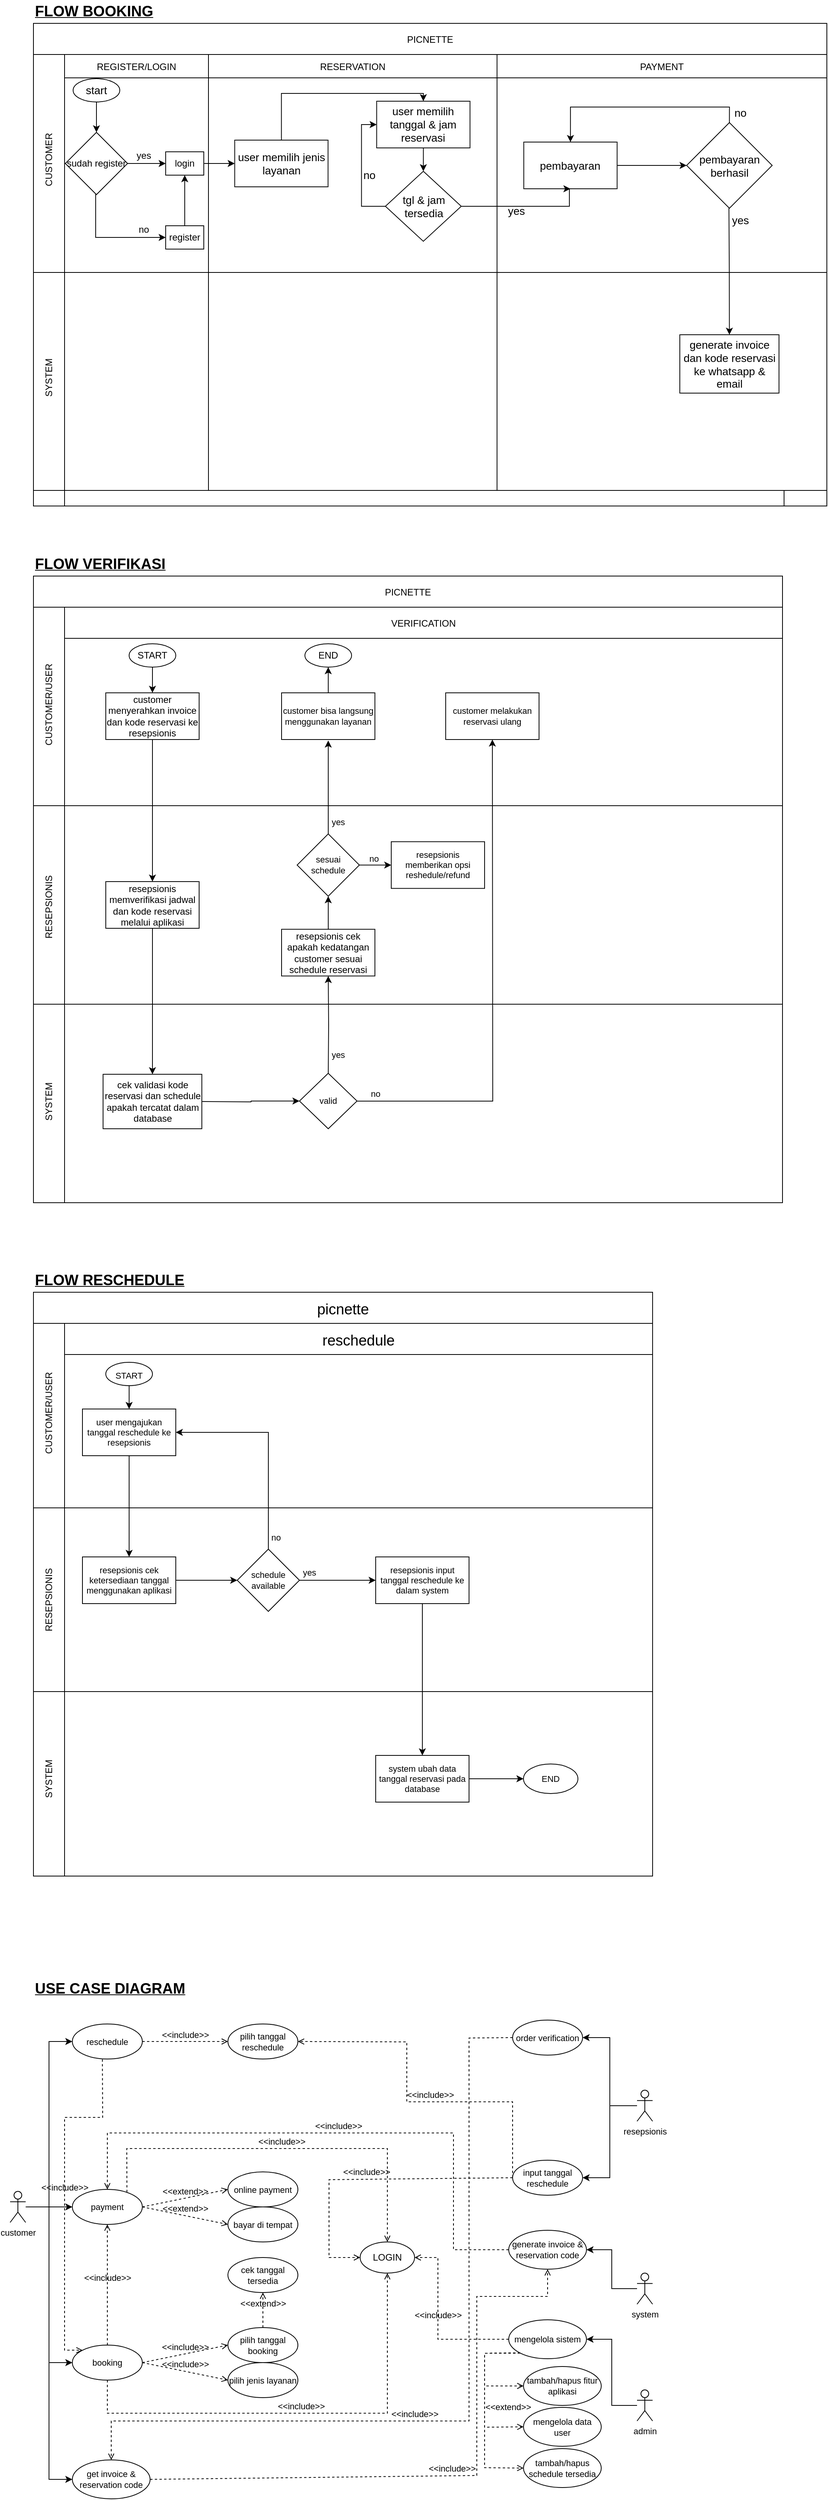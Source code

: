 <mxfile version="20.5.1" type="github"><diagram id="r6mTXw0yA0L6azfIIS52" name="Page-1"><mxGraphModel dx="1935" dy="634" grid="1" gridSize="10" guides="1" tooltips="1" connect="1" arrows="1" fold="1" page="1" pageScale="1" pageWidth="850" pageHeight="1100" math="0" shadow="0"><root><mxCell id="0"/><mxCell id="1" parent="0"/><mxCell id="0ebS5NGqZo4R0aq5k3av-1" value="PICNETTE" style="shape=table;childLayout=tableLayout;startSize=40;collapsible=0;recursiveResize=0;expand=0;" parent="1" vertex="1"><mxGeometry x="40" y="120" width="1020" height="620" as="geometry"/></mxCell><mxCell id="0ebS5NGqZo4R0aq5k3av-2" value="" style="shape=tableRow;horizontal=0;swimlaneHead=0;swimlaneBody=0;top=0;left=0;bottom=0;right=0;dropTarget=0;fontStyle=0;fillColor=none;points=[[0,0.5],[1,0.5]];portConstraint=eastwest;startSize=40;collapsible=0;recursiveResize=0;expand=0;" parent="0ebS5NGqZo4R0aq5k3av-1" vertex="1"><mxGeometry y="40" width="1020" height="280" as="geometry"/></mxCell><mxCell id="0ebS5NGqZo4R0aq5k3av-3" value="REGISTER/LOGIN" style="swimlane;swimlaneHead=0;swimlaneBody=0;fontStyle=0;connectable=0;fillColor=none;startSize=30;collapsible=0;recursiveResize=0;expand=0;" parent="0ebS5NGqZo4R0aq5k3av-2" vertex="1"><mxGeometry x="40" width="185" height="280" as="geometry"><mxRectangle width="185" height="280" as="alternateBounds"/></mxGeometry></mxCell><mxCell id="0ebS5NGqZo4R0aq5k3av-20" style="edgeStyle=orthogonalEdgeStyle;rounded=0;orthogonalLoop=1;jettySize=auto;html=1;entryX=0.5;entryY=0;entryDx=0;entryDy=0;fontSize=14;" parent="0ebS5NGqZo4R0aq5k3av-3" source="0ebS5NGqZo4R0aq5k3av-18" target="OJEP5gSMfdRXYr0TYEcN-7" edge="1"><mxGeometry relative="1" as="geometry"><mxPoint x="92.5" y="110" as="targetPoint"/></mxGeometry></mxCell><mxCell id="0ebS5NGqZo4R0aq5k3av-18" value="start" style="ellipse;whiteSpace=wrap;html=1;fontSize=14;" parent="0ebS5NGqZo4R0aq5k3av-3" vertex="1"><mxGeometry x="11" y="31" width="60" height="30" as="geometry"/></mxCell><mxCell id="OJEP5gSMfdRXYr0TYEcN-9" style="edgeStyle=orthogonalEdgeStyle;rounded=0;orthogonalLoop=1;jettySize=auto;html=1;entryX=0;entryY=0.5;entryDx=0;entryDy=0;" parent="0ebS5NGqZo4R0aq5k3av-3" source="OJEP5gSMfdRXYr0TYEcN-7" target="OJEP5gSMfdRXYr0TYEcN-8" edge="1"><mxGeometry relative="1" as="geometry"/></mxCell><mxCell id="OJEP5gSMfdRXYr0TYEcN-13" style="edgeStyle=orthogonalEdgeStyle;rounded=0;orthogonalLoop=1;jettySize=auto;html=1;entryX=0;entryY=0.5;entryDx=0;entryDy=0;" parent="0ebS5NGqZo4R0aq5k3av-3" source="OJEP5gSMfdRXYr0TYEcN-7" target="OJEP5gSMfdRXYr0TYEcN-12" edge="1"><mxGeometry relative="1" as="geometry"><Array as="points"><mxPoint x="40" y="235"/></Array></mxGeometry></mxCell><mxCell id="OJEP5gSMfdRXYr0TYEcN-7" value="sudah register" style="rhombus;whiteSpace=wrap;html=1;" parent="0ebS5NGqZo4R0aq5k3av-3" vertex="1"><mxGeometry x="1" y="100" width="80" height="80" as="geometry"/></mxCell><mxCell id="OJEP5gSMfdRXYr0TYEcN-8" value="login" style="rounded=0;whiteSpace=wrap;html=1;" parent="0ebS5NGqZo4R0aq5k3av-3" vertex="1"><mxGeometry x="130" y="125" width="49" height="30" as="geometry"/></mxCell><mxCell id="OJEP5gSMfdRXYr0TYEcN-11" value="yes" style="text;html=1;strokeColor=none;fillColor=none;align=center;verticalAlign=middle;whiteSpace=wrap;rounded=0;" parent="0ebS5NGqZo4R0aq5k3av-3" vertex="1"><mxGeometry x="72" y="115" width="60" height="30" as="geometry"/></mxCell><mxCell id="OJEP5gSMfdRXYr0TYEcN-15" style="edgeStyle=orthogonalEdgeStyle;rounded=0;orthogonalLoop=1;jettySize=auto;html=1;entryX=0.5;entryY=1;entryDx=0;entryDy=0;" parent="0ebS5NGqZo4R0aq5k3av-3" source="OJEP5gSMfdRXYr0TYEcN-12" target="OJEP5gSMfdRXYr0TYEcN-8" edge="1"><mxGeometry relative="1" as="geometry"/></mxCell><mxCell id="OJEP5gSMfdRXYr0TYEcN-12" value="register" style="rounded=0;whiteSpace=wrap;html=1;" parent="0ebS5NGqZo4R0aq5k3av-3" vertex="1"><mxGeometry x="130" y="220" width="49" height="30" as="geometry"/></mxCell><mxCell id="OJEP5gSMfdRXYr0TYEcN-14" value="no" style="text;html=1;strokeColor=none;fillColor=none;align=center;verticalAlign=middle;whiteSpace=wrap;rounded=0;" parent="0ebS5NGqZo4R0aq5k3av-3" vertex="1"><mxGeometry x="72" y="210" width="60" height="30" as="geometry"/></mxCell><mxCell id="0ebS5NGqZo4R0aq5k3av-4" value="RESERVATION" style="swimlane;swimlaneHead=0;swimlaneBody=0;fontStyle=0;connectable=0;fillColor=none;startSize=30;collapsible=0;recursiveResize=0;expand=0;rowspan=1;colspan=2;" parent="0ebS5NGqZo4R0aq5k3av-2" vertex="1"><mxGeometry x="225" width="371" height="280" as="geometry"><mxRectangle width="185" height="280" as="alternateBounds"/></mxGeometry></mxCell><mxCell id="0ebS5NGqZo4R0aq5k3av-117" value="user memilih jenis layanan" style="rounded=0;whiteSpace=wrap;html=1;fontSize=14;" parent="0ebS5NGqZo4R0aq5k3av-4" vertex="1"><mxGeometry x="33.75" y="110" width="120" height="60" as="geometry"/></mxCell><mxCell id="0ebS5NGqZo4R0aq5k3av-119" value="user memilih tanggal &amp;amp; jam reservasi" style="rounded=0;whiteSpace=wrap;html=1;fontSize=14;" parent="0ebS5NGqZo4R0aq5k3av-4" vertex="1"><mxGeometry x="216.25" y="60" width="120" height="60" as="geometry"/></mxCell><mxCell id="0ebS5NGqZo4R0aq5k3av-120" style="edgeStyle=orthogonalEdgeStyle;rounded=0;orthogonalLoop=1;jettySize=auto;html=1;entryX=0;entryY=0.5;entryDx=0;entryDy=0;fontSize=14;" parent="0ebS5NGqZo4R0aq5k3av-4" source="0ebS5NGqZo4R0aq5k3av-121" target="0ebS5NGqZo4R0aq5k3av-119" edge="1"><mxGeometry relative="1" as="geometry"><Array as="points"><mxPoint x="196.75" y="195"/><mxPoint x="196.75" y="90"/></Array></mxGeometry></mxCell><mxCell id="0ebS5NGqZo4R0aq5k3av-121" value="tgl &amp;amp; jam tersedia" style="rhombus;whiteSpace=wrap;html=1;fontSize=14;" parent="0ebS5NGqZo4R0aq5k3av-4" vertex="1"><mxGeometry x="227.5" y="150" width="97.5" height="90" as="geometry"/></mxCell><mxCell id="0ebS5NGqZo4R0aq5k3av-122" value="no" style="text;html=1;strokeColor=none;fillColor=none;align=center;verticalAlign=middle;whiteSpace=wrap;rounded=0;fontSize=14;rotation=0;" parent="0ebS5NGqZo4R0aq5k3av-4" vertex="1"><mxGeometry x="176.75" y="140" width="60" height="30" as="geometry"/></mxCell><mxCell id="0ebS5NGqZo4R0aq5k3av-118" style="edgeStyle=orthogonalEdgeStyle;rounded=0;orthogonalLoop=1;jettySize=auto;html=1;entryX=0.5;entryY=0;entryDx=0;entryDy=0;fontSize=14;" parent="0ebS5NGqZo4R0aq5k3av-4" source="0ebS5NGqZo4R0aq5k3av-119" target="0ebS5NGqZo4R0aq5k3av-121" edge="1"><mxGeometry relative="1" as="geometry"/></mxCell><mxCell id="0ebS5NGqZo4R0aq5k3av-123" style="edgeStyle=orthogonalEdgeStyle;rounded=0;orthogonalLoop=1;jettySize=auto;html=1;entryX=0.5;entryY=0;entryDx=0;entryDy=0;fontSize=14;" parent="0ebS5NGqZo4R0aq5k3av-4" source="0ebS5NGqZo4R0aq5k3av-117" target="0ebS5NGqZo4R0aq5k3av-119" edge="1"><mxGeometry relative="1" as="geometry"><Array as="points"><mxPoint x="93.75" y="50"/><mxPoint x="276.75" y="50"/></Array></mxGeometry></mxCell><mxCell id="0ebS5NGqZo4R0aq5k3av-5" value="" style="swimlane;swimlaneHead=0;swimlaneBody=0;fontStyle=0;connectable=0;fillColor=none;startSize=30;collapsible=0;recursiveResize=0;expand=0;" parent="0ebS5NGqZo4R0aq5k3av-2" vertex="1" visible="0"><mxGeometry x="410" width="186" height="280" as="geometry"><mxRectangle width="186" height="280" as="alternateBounds"/></mxGeometry></mxCell><mxCell id="0ebS5NGqZo4R0aq5k3av-26" style="edgeStyle=orthogonalEdgeStyle;rounded=0;orthogonalLoop=1;jettySize=auto;html=1;entryX=0.5;entryY=0;entryDx=0;entryDy=0;fontSize=14;" parent="0ebS5NGqZo4R0aq5k3av-5" source="0ebS5NGqZo4R0aq5k3av-22" target="0ebS5NGqZo4R0aq5k3av-23" edge="1"><mxGeometry relative="1" as="geometry"/></mxCell><mxCell id="0ebS5NGqZo4R0aq5k3av-22" value="user memilih tanggal &amp;amp; jam reservasi" style="rounded=0;whiteSpace=wrap;html=1;fontSize=14;" parent="0ebS5NGqZo4R0aq5k3av-5" vertex="1"><mxGeometry x="32.5" y="60" width="120" height="60" as="geometry"/></mxCell><mxCell id="0ebS5NGqZo4R0aq5k3av-83" style="edgeStyle=orthogonalEdgeStyle;rounded=0;orthogonalLoop=1;jettySize=auto;html=1;entryX=0;entryY=0.5;entryDx=0;entryDy=0;fontSize=14;" parent="0ebS5NGqZo4R0aq5k3av-5" source="0ebS5NGqZo4R0aq5k3av-23" target="0ebS5NGqZo4R0aq5k3av-22" edge="1"><mxGeometry relative="1" as="geometry"><Array as="points"><mxPoint x="13" y="195"/><mxPoint x="13" y="90"/></Array></mxGeometry></mxCell><mxCell id="0ebS5NGqZo4R0aq5k3av-23" value="tgl &amp;amp; jam tersedia" style="rhombus;whiteSpace=wrap;html=1;fontSize=14;" parent="0ebS5NGqZo4R0aq5k3av-5" vertex="1"><mxGeometry x="43.75" y="150" width="97.5" height="90" as="geometry"/></mxCell><mxCell id="0ebS5NGqZo4R0aq5k3av-84" value="no" style="text;html=1;strokeColor=none;fillColor=none;align=center;verticalAlign=middle;whiteSpace=wrap;rounded=0;fontSize=14;rotation=0;" parent="0ebS5NGqZo4R0aq5k3av-5" vertex="1"><mxGeometry x="-7" y="140" width="60" height="30" as="geometry"/></mxCell><mxCell id="0ebS5NGqZo4R0aq5k3av-6" value="PAYMENT" style="swimlane;swimlaneHead=0;swimlaneBody=0;fontStyle=0;connectable=0;fillColor=none;startSize=30;collapsible=0;recursiveResize=0;expand=0;rowspan=1;colspan=4;" parent="0ebS5NGqZo4R0aq5k3av-2" vertex="1"><mxGeometry x="596" width="424" height="280" as="geometry"><mxRectangle width="185" height="280" as="alternateBounds"/></mxGeometry></mxCell><mxCell id="0ebS5NGqZo4R0aq5k3av-53" value="yes" style="text;html=1;strokeColor=none;fillColor=none;align=center;verticalAlign=middle;whiteSpace=wrap;rounded=0;fontSize=14;" parent="0ebS5NGqZo4R0aq5k3av-6" vertex="1"><mxGeometry x="-5" y="186" width="60" height="30" as="geometry"/></mxCell><mxCell id="0ebS5NGqZo4R0aq5k3av-125" value="pembayaran" style="rounded=0;whiteSpace=wrap;html=1;fontSize=14;" parent="0ebS5NGqZo4R0aq5k3av-6" vertex="1"><mxGeometry x="34.38" y="112.5" width="120" height="60" as="geometry"/></mxCell><mxCell id="0ebS5NGqZo4R0aq5k3av-128" style="edgeStyle=orthogonalEdgeStyle;rounded=0;orthogonalLoop=1;jettySize=auto;html=1;entryX=0;entryY=0.5;entryDx=0;entryDy=0;fontSize=14;" parent="0ebS5NGqZo4R0aq5k3av-6" source="0ebS5NGqZo4R0aq5k3av-125" target="0ebS5NGqZo4R0aq5k3av-126" edge="1"><mxGeometry relative="1" as="geometry"/></mxCell><mxCell id="CSIXKHNqnbvYlNJKebRy-122" style="edgeStyle=orthogonalEdgeStyle;rounded=0;orthogonalLoop=1;jettySize=auto;html=1;exitX=0.5;exitY=0;exitDx=0;exitDy=0;entryX=0.5;entryY=0;entryDx=0;entryDy=0;fontSize=11;" parent="0ebS5NGqZo4R0aq5k3av-6" source="0ebS5NGqZo4R0aq5k3av-126" target="0ebS5NGqZo4R0aq5k3av-125" edge="1"><mxGeometry relative="1" as="geometry"/></mxCell><mxCell id="0ebS5NGqZo4R0aq5k3av-126" value="pembayaran berhasil" style="rhombus;whiteSpace=wrap;html=1;fontSize=14;" parent="0ebS5NGqZo4R0aq5k3av-6" vertex="1"><mxGeometry x="243.75" y="87.5" width="110" height="110" as="geometry"/></mxCell><mxCell id="0ebS5NGqZo4R0aq5k3av-133" value="yes" style="text;html=1;strokeColor=none;fillColor=none;align=center;verticalAlign=middle;whiteSpace=wrap;rounded=0;fontSize=14;" parent="0ebS5NGqZo4R0aq5k3av-6" vertex="1"><mxGeometry x="283.12" y="197.5" width="60" height="30" as="geometry"/></mxCell><mxCell id="CSIXKHNqnbvYlNJKebRy-123" value="no" style="text;html=1;strokeColor=none;fillColor=none;align=center;verticalAlign=middle;whiteSpace=wrap;rounded=0;fontSize=14;" parent="0ebS5NGqZo4R0aq5k3av-6" vertex="1"><mxGeometry x="283.12" y="60" width="60" height="30" as="geometry"/></mxCell><mxCell id="0ebS5NGqZo4R0aq5k3av-7" value="" style="swimlane;swimlaneHead=0;swimlaneBody=0;fontStyle=0;connectable=0;fillColor=none;startSize=30;collapsible=0;recursiveResize=0;expand=0;" parent="0ebS5NGqZo4R0aq5k3av-2" vertex="1" visible="0"><mxGeometry x="781" width="184" height="280" as="geometry"><mxRectangle width="184" height="280" as="alternateBounds"/></mxGeometry></mxCell><mxCell id="0ebS5NGqZo4R0aq5k3av-86" value="pembayaran berhasil" style="rhombus;whiteSpace=wrap;html=1;fontSize=14;" parent="0ebS5NGqZo4R0aq5k3av-7" vertex="1"><mxGeometry x="41.25" y="85" width="110" height="110" as="geometry"/></mxCell><mxCell id="0ebS5NGqZo4R0aq5k3av-90" value="yes" style="text;html=1;strokeColor=none;fillColor=none;align=center;verticalAlign=middle;whiteSpace=wrap;rounded=0;fontSize=14;" parent="0ebS5NGqZo4R0aq5k3av-7" vertex="1"><mxGeometry x="80" y="250" width="60" height="30" as="geometry"/></mxCell><mxCell id="0ebS5NGqZo4R0aq5k3av-91" value="no" style="text;html=1;strokeColor=none;fillColor=none;align=center;verticalAlign=middle;whiteSpace=wrap;rounded=0;fontSize=14;rotation=0;" parent="0ebS5NGqZo4R0aq5k3av-7" vertex="1"><mxGeometry x="-10" y="55" width="60" height="30" as="geometry"/></mxCell><mxCell id="0ebS5NGqZo4R0aq5k3av-8" value="" style="swimlane;swimlaneHead=0;swimlaneBody=0;fontStyle=0;connectable=0;fillColor=none;startSize=30;collapsible=0;recursiveResize=0;expand=0;" parent="0ebS5NGqZo4R0aq5k3av-2" vertex="1" visible="0"><mxGeometry x="965" width="20" height="280" as="geometry"><mxRectangle width="20" height="280" as="alternateBounds"/></mxGeometry></mxCell><mxCell id="0ebS5NGqZo4R0aq5k3av-103" style="swimlane;swimlaneHead=0;swimlaneBody=0;fontStyle=0;connectable=0;fillColor=none;startSize=30;collapsible=0;recursiveResize=0;expand=0;" parent="0ebS5NGqZo4R0aq5k3av-2" vertex="1" visible="0"><mxGeometry x="985" width="35" height="280" as="geometry"><mxRectangle width="35" height="280" as="alternateBounds"/></mxGeometry></mxCell><mxCell id="0ebS5NGqZo4R0aq5k3av-124" style="edgeStyle=orthogonalEdgeStyle;rounded=0;orthogonalLoop=1;jettySize=auto;html=1;fontSize=14;entryX=0.5;entryY=1;entryDx=0;entryDy=0;" parent="0ebS5NGqZo4R0aq5k3av-2" source="0ebS5NGqZo4R0aq5k3av-121" target="0ebS5NGqZo4R0aq5k3av-125" edge="1"><mxGeometry relative="1" as="geometry"><mxPoint x="700" y="180" as="targetPoint"/><Array as="points"><mxPoint x="689" y="195"/></Array></mxGeometry></mxCell><mxCell id="OJEP5gSMfdRXYr0TYEcN-10" style="edgeStyle=orthogonalEdgeStyle;rounded=0;orthogonalLoop=1;jettySize=auto;html=1;entryX=0;entryY=0.5;entryDx=0;entryDy=0;" parent="0ebS5NGqZo4R0aq5k3av-2" source="OJEP5gSMfdRXYr0TYEcN-8" target="0ebS5NGqZo4R0aq5k3av-117" edge="1"><mxGeometry relative="1" as="geometry"/></mxCell><mxCell id="0ebS5NGqZo4R0aq5k3av-9" value="" style="shape=tableRow;horizontal=0;swimlaneHead=0;swimlaneBody=0;top=0;left=0;bottom=0;right=0;dropTarget=0;fontStyle=0;fillColor=none;points=[[0,0.5],[1,0.5]];portConstraint=eastwest;startSize=40;collapsible=0;recursiveResize=0;expand=0;" parent="0ebS5NGqZo4R0aq5k3av-1" vertex="1"><mxGeometry y="320" width="1020" height="280" as="geometry"/></mxCell><mxCell id="0ebS5NGqZo4R0aq5k3av-10" value="" style="swimlane;swimlaneHead=0;swimlaneBody=0;fontStyle=0;connectable=0;fillColor=none;startSize=0;collapsible=0;recursiveResize=0;expand=0;" parent="0ebS5NGqZo4R0aq5k3av-9" vertex="1"><mxGeometry x="40" width="185" height="280" as="geometry"><mxRectangle width="185" height="280" as="alternateBounds"/></mxGeometry></mxCell><mxCell id="0ebS5NGqZo4R0aq5k3av-11" value="" style="swimlane;swimlaneHead=0;swimlaneBody=0;fontStyle=0;connectable=0;fillColor=none;startSize=0;collapsible=0;recursiveResize=0;expand=0;rowspan=1;colspan=2;" parent="0ebS5NGqZo4R0aq5k3av-9" vertex="1"><mxGeometry x="225" width="371" height="280" as="geometry"><mxRectangle width="185" height="280" as="alternateBounds"/></mxGeometry></mxCell><mxCell id="0ebS5NGqZo4R0aq5k3av-12" value="" style="swimlane;swimlaneHead=0;swimlaneBody=0;fontStyle=0;connectable=0;fillColor=none;startSize=0;collapsible=0;recursiveResize=0;expand=0;" parent="0ebS5NGqZo4R0aq5k3av-9" vertex="1" visible="0"><mxGeometry x="410" width="186" height="280" as="geometry"><mxRectangle width="186" height="280" as="alternateBounds"/></mxGeometry></mxCell><mxCell id="0ebS5NGqZo4R0aq5k3av-13" value="" style="swimlane;swimlaneHead=0;swimlaneBody=0;fontStyle=0;connectable=0;fillColor=none;startSize=0;collapsible=0;recursiveResize=0;expand=0;rowspan=1;colspan=4;" parent="0ebS5NGqZo4R0aq5k3av-9" vertex="1"><mxGeometry x="596" width="424" height="280" as="geometry"><mxRectangle width="185" height="280" as="alternateBounds"/></mxGeometry></mxCell><mxCell id="CSIXKHNqnbvYlNJKebRy-79" style="edgeStyle=orthogonalEdgeStyle;rounded=0;orthogonalLoop=1;jettySize=auto;html=1;entryX=0.5;entryY=0;entryDx=0;entryDy=0;fontSize=14;" parent="0ebS5NGqZo4R0aq5k3av-13" target="CSIXKHNqnbvYlNJKebRy-78" edge="1"><mxGeometry relative="1" as="geometry"><mxPoint x="298.136" y="-82.496" as="sourcePoint"/></mxGeometry></mxCell><mxCell id="CSIXKHNqnbvYlNJKebRy-78" value="generate invoice dan kode reservasi ke whatsapp &amp;amp; email" style="rounded=0;whiteSpace=wrap;html=1;fontSize=14;" parent="0ebS5NGqZo4R0aq5k3av-13" vertex="1"><mxGeometry x="235" y="80" width="127.5" height="75" as="geometry"/></mxCell><mxCell id="0ebS5NGqZo4R0aq5k3av-14" value="" style="swimlane;swimlaneHead=0;swimlaneBody=0;fontStyle=0;connectable=0;fillColor=none;startSize=0;collapsible=0;recursiveResize=0;expand=0;" parent="0ebS5NGqZo4R0aq5k3av-9" vertex="1" visible="0"><mxGeometry x="781" width="184" height="280" as="geometry"><mxRectangle width="184" height="280" as="alternateBounds"/></mxGeometry></mxCell><mxCell id="0ebS5NGqZo4R0aq5k3av-85" value="generate invoice dan kode reservasi ke whatsapp &amp;amp; email" style="rounded=0;whiteSpace=wrap;html=1;fontSize=14;" parent="0ebS5NGqZo4R0aq5k3av-14" vertex="1"><mxGeometry x="32.5" y="105" width="127.5" height="75" as="geometry"/></mxCell><mxCell id="0ebS5NGqZo4R0aq5k3av-15" value="" style="swimlane;swimlaneHead=0;swimlaneBody=0;fontStyle=0;connectable=0;fillColor=none;startSize=0;collapsible=0;recursiveResize=0;expand=0;" parent="0ebS5NGqZo4R0aq5k3av-9" vertex="1" visible="0"><mxGeometry x="965" width="20" height="280" as="geometry"><mxRectangle width="20" height="280" as="alternateBounds"/></mxGeometry></mxCell><mxCell id="0ebS5NGqZo4R0aq5k3av-104" value="" style="swimlane;swimlaneHead=0;swimlaneBody=0;fontStyle=0;connectable=0;fillColor=none;startSize=0;collapsible=0;recursiveResize=0;expand=0;" parent="0ebS5NGqZo4R0aq5k3av-9" vertex="1" visible="0"><mxGeometry x="985" width="35" height="280" as="geometry"><mxRectangle width="35" height="280" as="alternateBounds"/></mxGeometry></mxCell><mxCell id="0ebS5NGqZo4R0aq5k3av-92" style="shape=tableRow;horizontal=0;swimlaneHead=0;swimlaneBody=0;top=0;left=0;bottom=0;right=0;dropTarget=0;fontStyle=0;fillColor=none;points=[[0,0.5],[1,0.5]];portConstraint=eastwest;startSize=40;collapsible=0;recursiveResize=0;expand=0;flipV=0;flipH=0;" parent="0ebS5NGqZo4R0aq5k3av-1" vertex="1"><mxGeometry y="600" width="1020" height="20" as="geometry"/></mxCell><mxCell id="0ebS5NGqZo4R0aq5k3av-93" style="swimlane;swimlaneHead=0;swimlaneBody=0;fontStyle=0;connectable=0;fillColor=none;startSize=0;collapsible=0;recursiveResize=0;expand=0;rowspan=1;colspan=5;" parent="0ebS5NGqZo4R0aq5k3av-92" vertex="1"><mxGeometry x="40" width="925" height="20" as="geometry"><mxRectangle width="185" height="20" as="alternateBounds"/></mxGeometry></mxCell><mxCell id="0ebS5NGqZo4R0aq5k3av-94" style="swimlane;swimlaneHead=0;swimlaneBody=0;fontStyle=0;connectable=0;fillColor=none;startSize=0;collapsible=0;recursiveResize=0;expand=0;" parent="0ebS5NGqZo4R0aq5k3av-92" vertex="1" visible="0"><mxGeometry x="225" width="185" height="20" as="geometry"><mxRectangle width="185" height="20" as="alternateBounds"/></mxGeometry></mxCell><mxCell id="0ebS5NGqZo4R0aq5k3av-95" style="swimlane;swimlaneHead=0;swimlaneBody=0;fontStyle=0;connectable=0;fillColor=none;startSize=0;collapsible=0;recursiveResize=0;expand=0;" parent="0ebS5NGqZo4R0aq5k3av-92" vertex="1" visible="0"><mxGeometry x="410" width="186" height="20" as="geometry"><mxRectangle width="186" height="20" as="alternateBounds"/></mxGeometry></mxCell><mxCell id="0ebS5NGqZo4R0aq5k3av-96" style="swimlane;swimlaneHead=0;swimlaneBody=0;fontStyle=0;connectable=0;fillColor=none;startSize=0;collapsible=0;recursiveResize=0;expand=0;" parent="0ebS5NGqZo4R0aq5k3av-92" vertex="1" visible="0"><mxGeometry x="596" width="185" height="20" as="geometry"><mxRectangle width="185" height="20" as="alternateBounds"/></mxGeometry></mxCell><mxCell id="0ebS5NGqZo4R0aq5k3av-97" style="swimlane;swimlaneHead=0;swimlaneBody=0;fontStyle=0;connectable=0;fillColor=none;startSize=0;collapsible=0;recursiveResize=0;expand=0;" parent="0ebS5NGqZo4R0aq5k3av-92" vertex="1" visible="0"><mxGeometry x="781" width="184" height="20" as="geometry"><mxRectangle width="184" height="20" as="alternateBounds"/></mxGeometry></mxCell><mxCell id="0ebS5NGqZo4R0aq5k3av-98" value="" style="swimlane;swimlaneHead=0;swimlaneBody=0;fontStyle=0;connectable=0;fillColor=none;startSize=0;collapsible=0;recursiveResize=0;expand=0;rowspan=1;colspan=2;" parent="0ebS5NGqZo4R0aq5k3av-92" vertex="1"><mxGeometry x="965" width="55" height="20" as="geometry"><mxRectangle width="20" height="20" as="alternateBounds"/></mxGeometry></mxCell><mxCell id="0ebS5NGqZo4R0aq5k3av-105" value="" style="swimlane;swimlaneHead=0;swimlaneBody=0;fontStyle=0;connectable=0;fillColor=none;startSize=0;collapsible=0;recursiveResize=0;expand=0;" parent="0ebS5NGqZo4R0aq5k3av-92" vertex="1" visible="0"><mxGeometry x="985" width="35" height="20" as="geometry"><mxRectangle width="35" height="20" as="alternateBounds"/></mxGeometry></mxCell><mxCell id="0ebS5NGqZo4R0aq5k3av-88" style="edgeStyle=orthogonalEdgeStyle;rounded=0;orthogonalLoop=1;jettySize=auto;html=1;fontSize=14;" parent="0ebS5NGqZo4R0aq5k3av-1" source="0ebS5NGqZo4R0aq5k3av-86" target="0ebS5NGqZo4R0aq5k3av-85" edge="1"><mxGeometry relative="1" as="geometry"/></mxCell><mxCell id="0ebS5NGqZo4R0aq5k3av-132" style="edgeStyle=orthogonalEdgeStyle;rounded=0;orthogonalLoop=1;jettySize=auto;html=1;entryX=0.5;entryY=0;entryDx=0;entryDy=0;fontSize=14;" parent="0ebS5NGqZo4R0aq5k3av-1" source="0ebS5NGqZo4R0aq5k3av-126" target="0ebS5NGqZo4R0aq5k3av-85" edge="1"><mxGeometry relative="1" as="geometry"/></mxCell><mxCell id="0ebS5NGqZo4R0aq5k3av-16" value="CUSTOMER" style="text;html=1;strokeColor=none;fillColor=none;align=center;verticalAlign=middle;whiteSpace=wrap;rounded=0;rotation=-90;" parent="1" vertex="1"><mxGeometry x="30" y="280" width="60" height="30" as="geometry"/></mxCell><mxCell id="0ebS5NGqZo4R0aq5k3av-17" value="SYSTEM" style="text;html=1;strokeColor=none;fillColor=none;align=center;verticalAlign=middle;whiteSpace=wrap;rounded=0;rotation=-90;" parent="1" vertex="1"><mxGeometry x="30" y="560" width="60" height="30" as="geometry"/></mxCell><mxCell id="CSIXKHNqnbvYlNJKebRy-1" value="PICNETTE" style="shape=table;childLayout=tableLayout;startSize=40;collapsible=0;recursiveResize=0;expand=0;" parent="1" vertex="1"><mxGeometry x="40" y="830" width="963" height="805" as="geometry"/></mxCell><mxCell id="CSIXKHNqnbvYlNJKebRy-2" value="" style="shape=tableRow;horizontal=0;swimlaneHead=0;swimlaneBody=0;top=0;left=0;bottom=0;right=0;dropTarget=0;fontStyle=0;fillColor=none;points=[[0,0.5],[1,0.5]];portConstraint=eastwest;startSize=40;collapsible=0;recursiveResize=0;expand=0;" parent="CSIXKHNqnbvYlNJKebRy-1" vertex="1"><mxGeometry y="40" width="963" height="255" as="geometry"/></mxCell><mxCell id="CSIXKHNqnbvYlNJKebRy-3" value="VERIFICATION" style="swimlane;swimlaneHead=0;swimlaneBody=0;fontStyle=0;connectable=0;fillColor=none;startSize=40;collapsible=0;recursiveResize=0;expand=0;rowspan=1;colspan=5;" parent="CSIXKHNqnbvYlNJKebRy-2" vertex="1"><mxGeometry x="40" width="923" height="255" as="geometry"><mxRectangle width="226" height="255" as="alternateBounds"/></mxGeometry></mxCell><mxCell id="CSIXKHNqnbvYlNJKebRy-18" style="edgeStyle=orthogonalEdgeStyle;rounded=0;orthogonalLoop=1;jettySize=auto;html=1;fontSize=11;" parent="CSIXKHNqnbvYlNJKebRy-3" source="CSIXKHNqnbvYlNJKebRy-16" target="CSIXKHNqnbvYlNJKebRy-17" edge="1"><mxGeometry relative="1" as="geometry"/></mxCell><mxCell id="CSIXKHNqnbvYlNJKebRy-16" value="START" style="ellipse;whiteSpace=wrap;html=1;" parent="CSIXKHNqnbvYlNJKebRy-3" vertex="1"><mxGeometry x="83" y="47" width="60" height="30" as="geometry"/></mxCell><mxCell id="CSIXKHNqnbvYlNJKebRy-17" value="customer menyerahkan invoice dan kode reservasi ke resepsionis" style="rounded=0;whiteSpace=wrap;html=1;" parent="CSIXKHNqnbvYlNJKebRy-3" vertex="1"><mxGeometry x="53" y="110" width="120" height="60" as="geometry"/></mxCell><mxCell id="CSIXKHNqnbvYlNJKebRy-39" value="customer melakukan reservasi ulang" style="rounded=0;whiteSpace=wrap;html=1;fontSize=11;" parent="CSIXKHNqnbvYlNJKebRy-3" vertex="1"><mxGeometry x="490" y="110" width="120" height="60" as="geometry"/></mxCell><mxCell id="CSIXKHNqnbvYlNJKebRy-73" style="edgeStyle=orthogonalEdgeStyle;rounded=0;orthogonalLoop=1;jettySize=auto;html=1;fontSize=19;" parent="CSIXKHNqnbvYlNJKebRy-3" source="CSIXKHNqnbvYlNJKebRy-44" target="CSIXKHNqnbvYlNJKebRy-72" edge="1"><mxGeometry relative="1" as="geometry"/></mxCell><mxCell id="CSIXKHNqnbvYlNJKebRy-44" value="customer bisa langsung menggunakan layanan" style="rounded=0;whiteSpace=wrap;html=1;fontSize=11;" parent="CSIXKHNqnbvYlNJKebRy-3" vertex="1"><mxGeometry x="279" y="110" width="120" height="60" as="geometry"/></mxCell><mxCell id="CSIXKHNqnbvYlNJKebRy-72" value="END" style="ellipse;whiteSpace=wrap;html=1;" parent="CSIXKHNqnbvYlNJKebRy-3" vertex="1"><mxGeometry x="309" y="47" width="60" height="30" as="geometry"/></mxCell><mxCell id="CSIXKHNqnbvYlNJKebRy-4" value="" style="swimlane;swimlaneHead=0;swimlaneBody=0;fontStyle=0;connectable=0;fillColor=none;startSize=40;collapsible=0;recursiveResize=0;expand=0;" parent="CSIXKHNqnbvYlNJKebRy-2" vertex="1" visible="0"><mxGeometry x="266" width="226" height="255" as="geometry"><mxRectangle width="226" height="255" as="alternateBounds"/></mxGeometry></mxCell><mxCell id="CSIXKHNqnbvYlNJKebRy-5" value="" style="swimlane;swimlaneHead=0;swimlaneBody=0;fontStyle=0;connectable=0;fillColor=none;startSize=40;collapsible=0;recursiveResize=0;expand=0;" parent="CSIXKHNqnbvYlNJKebRy-2" vertex="1" visible="0"><mxGeometry x="492" width="225" height="255" as="geometry"><mxRectangle width="225" height="255" as="alternateBounds"/></mxGeometry></mxCell><mxCell id="CSIXKHNqnbvYlNJKebRy-6" value="" style="swimlane;swimlaneHead=0;swimlaneBody=0;fontStyle=0;connectable=0;fillColor=none;startSize=40;collapsible=0;recursiveResize=0;expand=0;" parent="CSIXKHNqnbvYlNJKebRy-2" vertex="1" visible="0"><mxGeometry x="717" width="226" height="255" as="geometry"><mxRectangle width="226" height="255" as="alternateBounds"/></mxGeometry></mxCell><mxCell id="CSIXKHNqnbvYlNJKebRy-7" value="" style="swimlane;swimlaneHead=0;swimlaneBody=0;fontStyle=0;connectable=0;fillColor=none;startSize=40;collapsible=0;recursiveResize=0;expand=0;" parent="CSIXKHNqnbvYlNJKebRy-2" vertex="1" visible="0"><mxGeometry x="943" width="20" height="255" as="geometry"><mxRectangle width="20" height="255" as="alternateBounds"/></mxGeometry></mxCell><mxCell id="CSIXKHNqnbvYlNJKebRy-8" value="" style="shape=tableRow;horizontal=0;swimlaneHead=0;swimlaneBody=0;top=0;left=0;bottom=0;right=0;dropTarget=0;fontStyle=0;fillColor=none;points=[[0,0.5],[1,0.5]];portConstraint=eastwest;startSize=40;collapsible=0;recursiveResize=0;expand=0;" parent="CSIXKHNqnbvYlNJKebRy-1" vertex="1"><mxGeometry y="295" width="963" height="255" as="geometry"/></mxCell><mxCell id="CSIXKHNqnbvYlNJKebRy-9" value="" style="swimlane;swimlaneHead=0;swimlaneBody=0;fontStyle=0;connectable=0;fillColor=none;startSize=0;collapsible=0;recursiveResize=0;expand=0;rowspan=1;colspan=5;" parent="CSIXKHNqnbvYlNJKebRy-8" vertex="1"><mxGeometry x="40" width="923" height="255" as="geometry"><mxRectangle width="226" height="255" as="alternateBounds"/></mxGeometry></mxCell><mxCell id="CSIXKHNqnbvYlNJKebRy-19" value="resepsionis memverifikasi jadwal dan kode reservasi melalui aplikasi" style="rounded=0;whiteSpace=wrap;html=1;" parent="CSIXKHNqnbvYlNJKebRy-9" vertex="1"><mxGeometry x="53" y="97.5" width="120" height="60" as="geometry"/></mxCell><mxCell id="CSIXKHNqnbvYlNJKebRy-54" value="resepsionis cek apakah kedatangan customer sesuai schedule reservasi" style="rounded=0;whiteSpace=wrap;html=1;" parent="CSIXKHNqnbvYlNJKebRy-9" vertex="1"><mxGeometry x="279" y="158.75" width="120" height="60" as="geometry"/></mxCell><mxCell id="CSIXKHNqnbvYlNJKebRy-55" value="sesuai schedule" style="rhombus;whiteSpace=wrap;html=1;fontSize=11;" parent="CSIXKHNqnbvYlNJKebRy-9" vertex="1"><mxGeometry x="299" y="36.25" width="80" height="80" as="geometry"/></mxCell><mxCell id="CSIXKHNqnbvYlNJKebRy-53" style="edgeStyle=orthogonalEdgeStyle;rounded=0;orthogonalLoop=1;jettySize=auto;html=1;fontSize=11;" parent="CSIXKHNqnbvYlNJKebRy-9" source="CSIXKHNqnbvYlNJKebRy-54" target="CSIXKHNqnbvYlNJKebRy-55" edge="1"><mxGeometry relative="1" as="geometry"/></mxCell><mxCell id="CSIXKHNqnbvYlNJKebRy-56" value="yes" style="text;html=1;strokeColor=none;fillColor=none;align=center;verticalAlign=middle;whiteSpace=wrap;rounded=0;fontSize=11;" parent="CSIXKHNqnbvYlNJKebRy-9" vertex="1"><mxGeometry x="322" y="6.25" width="60" height="30" as="geometry"/></mxCell><mxCell id="CSIXKHNqnbvYlNJKebRy-57" value="no" style="text;html=1;strokeColor=none;fillColor=none;align=center;verticalAlign=middle;whiteSpace=wrap;rounded=0;fontSize=11;" parent="CSIXKHNqnbvYlNJKebRy-9" vertex="1"><mxGeometry x="368" y="53.25" width="60" height="30" as="geometry"/></mxCell><mxCell id="CSIXKHNqnbvYlNJKebRy-58" value="resepsionis memberikan opsi reshedule/refund" style="rounded=0;whiteSpace=wrap;html=1;fontSize=11;" parent="CSIXKHNqnbvYlNJKebRy-9" vertex="1"><mxGeometry x="420" y="46.25" width="120" height="60" as="geometry"/></mxCell><mxCell id="CSIXKHNqnbvYlNJKebRy-59" style="edgeStyle=orthogonalEdgeStyle;rounded=0;orthogonalLoop=1;jettySize=auto;html=1;fontSize=11;" parent="CSIXKHNqnbvYlNJKebRy-9" source="CSIXKHNqnbvYlNJKebRy-55" target="CSIXKHNqnbvYlNJKebRy-58" edge="1"><mxGeometry relative="1" as="geometry"/></mxCell><mxCell id="CSIXKHNqnbvYlNJKebRy-60" style="edgeStyle=orthogonalEdgeStyle;rounded=0;orthogonalLoop=1;jettySize=auto;html=1;entryX=0.5;entryY=1;entryDx=0;entryDy=0;fontSize=11;" parent="CSIXKHNqnbvYlNJKebRy-9" target="CSIXKHNqnbvYlNJKebRy-54" edge="1"><mxGeometry relative="1" as="geometry"><mxPoint x="339" y="345" as="sourcePoint"/></mxGeometry></mxCell><mxCell id="CSIXKHNqnbvYlNJKebRy-61" style="edgeStyle=orthogonalEdgeStyle;rounded=0;orthogonalLoop=1;jettySize=auto;html=1;fontSize=11;" parent="CSIXKHNqnbvYlNJKebRy-9" source="CSIXKHNqnbvYlNJKebRy-55" edge="1"><mxGeometry relative="1" as="geometry"><mxPoint x="339" y="-83.75" as="targetPoint"/></mxGeometry></mxCell><mxCell id="CSIXKHNqnbvYlNJKebRy-10" value="" style="swimlane;swimlaneHead=0;swimlaneBody=0;fontStyle=0;connectable=0;fillColor=none;startSize=0;collapsible=0;recursiveResize=0;expand=0;" parent="CSIXKHNqnbvYlNJKebRy-8" vertex="1" visible="0"><mxGeometry x="266" width="226" height="255" as="geometry"><mxRectangle width="226" height="255" as="alternateBounds"/></mxGeometry></mxCell><mxCell id="CSIXKHNqnbvYlNJKebRy-43" style="edgeStyle=orthogonalEdgeStyle;rounded=0;orthogonalLoop=1;jettySize=auto;html=1;fontSize=11;" parent="CSIXKHNqnbvYlNJKebRy-10" source="CSIXKHNqnbvYlNJKebRy-30" target="CSIXKHNqnbvYlNJKebRy-42" edge="1"><mxGeometry relative="1" as="geometry"/></mxCell><mxCell id="CSIXKHNqnbvYlNJKebRy-30" value="resepsionis cek apakah kedatangan customer sesuai schedule reservasi" style="rounded=0;whiteSpace=wrap;html=1;" parent="CSIXKHNqnbvYlNJKebRy-10" vertex="1"><mxGeometry x="53" y="157.5" width="120" height="60" as="geometry"/></mxCell><mxCell id="CSIXKHNqnbvYlNJKebRy-42" value="sesuai schedule" style="rhombus;whiteSpace=wrap;html=1;fontSize=11;" parent="CSIXKHNqnbvYlNJKebRy-10" vertex="1"><mxGeometry x="73" y="35" width="80" height="80" as="geometry"/></mxCell><mxCell id="CSIXKHNqnbvYlNJKebRy-46" value="yes" style="text;html=1;strokeColor=none;fillColor=none;align=center;verticalAlign=middle;whiteSpace=wrap;rounded=0;fontSize=11;" parent="CSIXKHNqnbvYlNJKebRy-10" vertex="1"><mxGeometry x="96" y="5" width="60" height="30" as="geometry"/></mxCell><mxCell id="CSIXKHNqnbvYlNJKebRy-49" value="no" style="text;html=1;strokeColor=none;fillColor=none;align=center;verticalAlign=middle;whiteSpace=wrap;rounded=0;fontSize=11;" parent="CSIXKHNqnbvYlNJKebRy-10" vertex="1"><mxGeometry x="142" y="52" width="60" height="30" as="geometry"/></mxCell><mxCell id="CSIXKHNqnbvYlNJKebRy-11" value="" style="swimlane;swimlaneHead=0;swimlaneBody=0;fontStyle=0;connectable=0;fillColor=none;startSize=0;collapsible=0;recursiveResize=0;expand=0;" parent="CSIXKHNqnbvYlNJKebRy-8" vertex="1" visible="0"><mxGeometry x="492" width="225" height="255" as="geometry"><mxRectangle width="225" height="255" as="alternateBounds"/></mxGeometry></mxCell><mxCell id="CSIXKHNqnbvYlNJKebRy-12" value="" style="swimlane;swimlaneHead=0;swimlaneBody=0;fontStyle=0;connectable=0;fillColor=none;startSize=0;collapsible=0;recursiveResize=0;expand=0;" parent="CSIXKHNqnbvYlNJKebRy-8" vertex="1" visible="0"><mxGeometry x="717" width="226" height="255" as="geometry"><mxRectangle width="226" height="255" as="alternateBounds"/></mxGeometry></mxCell><mxCell id="CSIXKHNqnbvYlNJKebRy-47" value="resepsionis memberikan opsi reshedule/refund" style="rounded=0;whiteSpace=wrap;html=1;fontSize=11;" parent="CSIXKHNqnbvYlNJKebRy-12" vertex="1"><mxGeometry x="53" y="45" width="120" height="60" as="geometry"/></mxCell><mxCell id="CSIXKHNqnbvYlNJKebRy-13" value="" style="swimlane;swimlaneHead=0;swimlaneBody=0;fontStyle=0;connectable=0;fillColor=none;startSize=0;collapsible=0;recursiveResize=0;expand=0;" parent="CSIXKHNqnbvYlNJKebRy-8" vertex="1" visible="0"><mxGeometry x="943" width="20" height="255" as="geometry"><mxRectangle width="20" height="255" as="alternateBounds"/></mxGeometry></mxCell><mxCell id="CSIXKHNqnbvYlNJKebRy-48" style="edgeStyle=orthogonalEdgeStyle;rounded=0;orthogonalLoop=1;jettySize=auto;html=1;fontSize=11;" parent="CSIXKHNqnbvYlNJKebRy-8" source="CSIXKHNqnbvYlNJKebRy-42" target="CSIXKHNqnbvYlNJKebRy-47" edge="1"><mxGeometry relative="1" as="geometry"/></mxCell><mxCell id="CSIXKHNqnbvYlNJKebRy-20" style="shape=tableRow;horizontal=0;swimlaneHead=0;swimlaneBody=0;top=0;left=0;bottom=0;right=0;dropTarget=0;fontStyle=0;fillColor=none;points=[[0,0.5],[1,0.5]];portConstraint=eastwest;startSize=40;collapsible=0;recursiveResize=0;expand=0;" parent="CSIXKHNqnbvYlNJKebRy-1" vertex="1"><mxGeometry y="550" width="963" height="255" as="geometry"/></mxCell><mxCell id="CSIXKHNqnbvYlNJKebRy-21" style="swimlane;swimlaneHead=0;swimlaneBody=0;fontStyle=0;connectable=0;fillColor=none;startSize=0;collapsible=0;recursiveResize=0;expand=0;rowspan=1;colspan=5;" parent="CSIXKHNqnbvYlNJKebRy-20" vertex="1"><mxGeometry x="40" width="923" height="255" as="geometry"><mxRectangle width="226" height="255" as="alternateBounds"/></mxGeometry></mxCell><mxCell id="CSIXKHNqnbvYlNJKebRy-27" value="cek validasi kode reservasi dan schedule apakah tercatat dalam database" style="rounded=0;whiteSpace=wrap;html=1;" parent="CSIXKHNqnbvYlNJKebRy-21" vertex="1"><mxGeometry x="49.5" y="90" width="127" height="70" as="geometry"/></mxCell><mxCell id="CSIXKHNqnbvYlNJKebRy-65" value="valid" style="rhombus;whiteSpace=wrap;html=1;fontSize=11;" parent="CSIXKHNqnbvYlNJKebRy-21" vertex="1"><mxGeometry x="302" y="88.75" width="74" height="71.25" as="geometry"/></mxCell><mxCell id="CSIXKHNqnbvYlNJKebRy-66" value="yes" style="text;html=1;strokeColor=none;fillColor=none;align=center;verticalAlign=middle;whiteSpace=wrap;rounded=0;fontSize=11;" parent="CSIXKHNqnbvYlNJKebRy-21" vertex="1"><mxGeometry x="322" y="50" width="60" height="30" as="geometry"/></mxCell><mxCell id="CSIXKHNqnbvYlNJKebRy-67" value="no" style="text;html=1;strokeColor=none;fillColor=none;align=center;verticalAlign=middle;whiteSpace=wrap;rounded=0;fontSize=11;" parent="CSIXKHNqnbvYlNJKebRy-21" vertex="1"><mxGeometry x="370" y="100" width="60" height="30" as="geometry"/></mxCell><mxCell id="CSIXKHNqnbvYlNJKebRy-68" style="edgeStyle=orthogonalEdgeStyle;rounded=0;orthogonalLoop=1;jettySize=auto;html=1;entryX=0;entryY=0.5;entryDx=0;entryDy=0;fontSize=11;" parent="CSIXKHNqnbvYlNJKebRy-21" target="CSIXKHNqnbvYlNJKebRy-65" edge="1"><mxGeometry relative="1" as="geometry"><mxPoint x="176.5" y="125" as="sourcePoint"/></mxGeometry></mxCell><mxCell id="CSIXKHNqnbvYlNJKebRy-69" style="edgeStyle=orthogonalEdgeStyle;rounded=0;orthogonalLoop=1;jettySize=auto;html=1;entryX=0.5;entryY=1;entryDx=0;entryDy=0;fontSize=11;" parent="CSIXKHNqnbvYlNJKebRy-21" source="CSIXKHNqnbvYlNJKebRy-65" edge="1"><mxGeometry relative="1" as="geometry"><mxPoint x="550" y="-340" as="targetPoint"/></mxGeometry></mxCell><mxCell id="CSIXKHNqnbvYlNJKebRy-22" style="swimlane;swimlaneHead=0;swimlaneBody=0;fontStyle=0;connectable=0;fillColor=none;startSize=0;collapsible=0;recursiveResize=0;expand=0;" parent="CSIXKHNqnbvYlNJKebRy-20" vertex="1" visible="0"><mxGeometry x="266" width="226" height="255" as="geometry"><mxRectangle width="226" height="255" as="alternateBounds"/></mxGeometry></mxCell><mxCell id="CSIXKHNqnbvYlNJKebRy-28" value="valid" style="rhombus;whiteSpace=wrap;html=1;fontSize=11;" parent="CSIXKHNqnbvYlNJKebRy-22" vertex="1"><mxGeometry x="76" y="88.75" width="74" height="71.25" as="geometry"/></mxCell><mxCell id="CSIXKHNqnbvYlNJKebRy-38" value="yes" style="text;html=1;strokeColor=none;fillColor=none;align=center;verticalAlign=middle;whiteSpace=wrap;rounded=0;fontSize=11;" parent="CSIXKHNqnbvYlNJKebRy-22" vertex="1"><mxGeometry x="96" y="50" width="60" height="30" as="geometry"/></mxCell><mxCell id="CSIXKHNqnbvYlNJKebRy-41" value="no" style="text;html=1;strokeColor=none;fillColor=none;align=center;verticalAlign=middle;whiteSpace=wrap;rounded=0;fontSize=11;" parent="CSIXKHNqnbvYlNJKebRy-22" vertex="1"><mxGeometry x="144" y="100" width="60" height="30" as="geometry"/></mxCell><mxCell id="CSIXKHNqnbvYlNJKebRy-23" style="swimlane;swimlaneHead=0;swimlaneBody=0;fontStyle=0;connectable=0;fillColor=none;startSize=0;collapsible=0;recursiveResize=0;expand=0;" parent="CSIXKHNqnbvYlNJKebRy-20" vertex="1" visible="0"><mxGeometry x="492" width="225" height="255" as="geometry"><mxRectangle width="225" height="255" as="alternateBounds"/></mxGeometry></mxCell><mxCell id="CSIXKHNqnbvYlNJKebRy-24" style="swimlane;swimlaneHead=0;swimlaneBody=0;fontStyle=0;connectable=0;fillColor=none;startSize=0;collapsible=0;recursiveResize=0;expand=0;" parent="CSIXKHNqnbvYlNJKebRy-20" vertex="1" visible="0"><mxGeometry x="717" width="226" height="255" as="geometry"><mxRectangle width="226" height="255" as="alternateBounds"/></mxGeometry></mxCell><mxCell id="CSIXKHNqnbvYlNJKebRy-25" style="swimlane;swimlaneHead=0;swimlaneBody=0;fontStyle=0;connectable=0;fillColor=none;startSize=0;collapsible=0;recursiveResize=0;expand=0;" parent="CSIXKHNqnbvYlNJKebRy-20" vertex="1" visible="0"><mxGeometry x="943" width="20" height="255" as="geometry"><mxRectangle width="20" height="255" as="alternateBounds"/></mxGeometry></mxCell><mxCell id="CSIXKHNqnbvYlNJKebRy-35" style="edgeStyle=orthogonalEdgeStyle;rounded=0;orthogonalLoop=1;jettySize=auto;html=1;entryX=0;entryY=0.5;entryDx=0;entryDy=0;fontSize=11;" parent="CSIXKHNqnbvYlNJKebRy-20" source="CSIXKHNqnbvYlNJKebRy-27" target="CSIXKHNqnbvYlNJKebRy-28" edge="1"><mxGeometry relative="1" as="geometry"/></mxCell><mxCell id="CSIXKHNqnbvYlNJKebRy-34" style="edgeStyle=orthogonalEdgeStyle;rounded=0;orthogonalLoop=1;jettySize=auto;html=1;entryX=0.5;entryY=1;entryDx=0;entryDy=0;fontSize=11;" parent="CSIXKHNqnbvYlNJKebRy-1" source="CSIXKHNqnbvYlNJKebRy-28" target="CSIXKHNqnbvYlNJKebRy-30" edge="1"><mxGeometry relative="1" as="geometry"/></mxCell><mxCell id="CSIXKHNqnbvYlNJKebRy-36" style="edgeStyle=orthogonalEdgeStyle;rounded=0;orthogonalLoop=1;jettySize=auto;html=1;fontSize=11;" parent="CSIXKHNqnbvYlNJKebRy-1" source="CSIXKHNqnbvYlNJKebRy-19" target="CSIXKHNqnbvYlNJKebRy-27" edge="1"><mxGeometry relative="1" as="geometry"/></mxCell><mxCell id="CSIXKHNqnbvYlNJKebRy-37" style="edgeStyle=orthogonalEdgeStyle;rounded=0;orthogonalLoop=1;jettySize=auto;html=1;fontSize=11;" parent="CSIXKHNqnbvYlNJKebRy-1" source="CSIXKHNqnbvYlNJKebRy-17" target="CSIXKHNqnbvYlNJKebRy-19" edge="1"><mxGeometry relative="1" as="geometry"/></mxCell><mxCell id="CSIXKHNqnbvYlNJKebRy-40" style="edgeStyle=orthogonalEdgeStyle;rounded=0;orthogonalLoop=1;jettySize=auto;html=1;entryX=0.5;entryY=1;entryDx=0;entryDy=0;fontSize=11;" parent="CSIXKHNqnbvYlNJKebRy-1" source="CSIXKHNqnbvYlNJKebRy-28" target="CSIXKHNqnbvYlNJKebRy-39" edge="1"><mxGeometry relative="1" as="geometry"/></mxCell><mxCell id="CSIXKHNqnbvYlNJKebRy-45" style="edgeStyle=orthogonalEdgeStyle;rounded=0;orthogonalLoop=1;jettySize=auto;html=1;fontSize=11;" parent="CSIXKHNqnbvYlNJKebRy-1" source="CSIXKHNqnbvYlNJKebRy-42" target="CSIXKHNqnbvYlNJKebRy-44" edge="1"><mxGeometry relative="1" as="geometry"/></mxCell><mxCell id="CSIXKHNqnbvYlNJKebRy-14" value="CUSTOMER/USER" style="text;html=1;strokeColor=none;fillColor=none;align=center;verticalAlign=middle;whiteSpace=wrap;rounded=0;rotation=-90;" parent="1" vertex="1"><mxGeometry x="30" y="980" width="60" height="30" as="geometry"/></mxCell><mxCell id="CSIXKHNqnbvYlNJKebRy-15" value="RESEPSIONIS" style="text;html=1;strokeColor=none;fillColor=none;align=center;verticalAlign=middle;whiteSpace=wrap;rounded=0;rotation=-90;" parent="1" vertex="1"><mxGeometry x="30" y="1240" width="60" height="30" as="geometry"/></mxCell><mxCell id="CSIXKHNqnbvYlNJKebRy-26" value="SYSTEM" style="text;html=1;strokeColor=none;fillColor=none;align=center;verticalAlign=middle;whiteSpace=wrap;rounded=0;rotation=-90;" parent="1" vertex="1"><mxGeometry x="30" y="1490" width="60" height="30" as="geometry"/></mxCell><mxCell id="CSIXKHNqnbvYlNJKebRy-70" value="&lt;div align=&quot;left&quot;&gt;&lt;b&gt;&lt;u&gt;&lt;font style=&quot;font-size: 19px;&quot;&gt;FLOW VERIFIKASI&lt;/font&gt;&lt;br&gt;&lt;/u&gt;&lt;/b&gt;&lt;/div&gt;" style="text;html=1;strokeColor=none;fillColor=none;align=left;verticalAlign=middle;whiteSpace=wrap;rounded=0;fontSize=11;" parent="1" vertex="1"><mxGeometry x="40" y="800" width="220" height="30" as="geometry"/></mxCell><mxCell id="CSIXKHNqnbvYlNJKebRy-71" value="&lt;div align=&quot;left&quot;&gt;&lt;b&gt;&lt;u&gt;&lt;font style=&quot;font-size: 19px;&quot;&gt;FLOW BOOKING&lt;br&gt;&lt;/font&gt;&lt;/u&gt;&lt;/b&gt;&lt;/div&gt;" style="text;html=1;strokeColor=none;fillColor=none;align=left;verticalAlign=middle;whiteSpace=wrap;rounded=0;fontSize=11;" parent="1" vertex="1"><mxGeometry x="40" y="90" width="220" height="30" as="geometry"/></mxCell><mxCell id="CSIXKHNqnbvYlNJKebRy-82" value="picnette" style="shape=table;childLayout=tableLayout;startSize=40;collapsible=0;recursiveResize=0;expand=0;fontSize=19;" parent="1" vertex="1"><mxGeometry x="40" y="1750" width="796" height="750" as="geometry"/></mxCell><mxCell id="CSIXKHNqnbvYlNJKebRy-83" value="" style="shape=tableRow;horizontal=0;swimlaneHead=0;swimlaneBody=0;top=0;left=0;bottom=0;right=0;dropTarget=0;fontStyle=0;fillColor=none;points=[[0,0.5],[1,0.5]];portConstraint=eastwest;startSize=40;collapsible=0;recursiveResize=0;expand=0;fontSize=19;" parent="CSIXKHNqnbvYlNJKebRy-82" vertex="1"><mxGeometry y="40" width="796" height="237" as="geometry"/></mxCell><mxCell id="CSIXKHNqnbvYlNJKebRy-84" value="reschedule" style="swimlane;swimlaneHead=0;swimlaneBody=0;fontStyle=0;connectable=0;fillColor=none;startSize=40;collapsible=0;recursiveResize=0;expand=0;fontSize=19;rowspan=1;colspan=5;" parent="CSIXKHNqnbvYlNJKebRy-83" vertex="1"><mxGeometry x="40" width="756" height="237" as="geometry"><mxRectangle width="184" height="237" as="alternateBounds"/></mxGeometry></mxCell><mxCell id="CSIXKHNqnbvYlNJKebRy-111" style="edgeStyle=orthogonalEdgeStyle;rounded=0;orthogonalLoop=1;jettySize=auto;html=1;fontSize=11;" parent="CSIXKHNqnbvYlNJKebRy-84" source="CSIXKHNqnbvYlNJKebRy-104" target="CSIXKHNqnbvYlNJKebRy-105" edge="1"><mxGeometry relative="1" as="geometry"/></mxCell><mxCell id="CSIXKHNqnbvYlNJKebRy-104" value="&lt;font style=&quot;font-size: 11px;&quot;&gt;START&lt;/font&gt;" style="ellipse;whiteSpace=wrap;html=1;fontSize=19;" parent="CSIXKHNqnbvYlNJKebRy-84" vertex="1"><mxGeometry x="53" y="50" width="60" height="30" as="geometry"/></mxCell><mxCell id="CSIXKHNqnbvYlNJKebRy-105" value="user mengajukan tanggal reschedule ke resepsionis" style="rounded=0;whiteSpace=wrap;html=1;fontSize=11;" parent="CSIXKHNqnbvYlNJKebRy-84" vertex="1"><mxGeometry x="23" y="110" width="120" height="60" as="geometry"/></mxCell><mxCell id="CSIXKHNqnbvYlNJKebRy-85" value="" style="swimlane;swimlaneHead=0;swimlaneBody=0;fontStyle=0;connectable=0;fillColor=none;startSize=40;collapsible=0;recursiveResize=0;expand=0;fontSize=19;" parent="CSIXKHNqnbvYlNJKebRy-83" vertex="1" visible="0"><mxGeometry x="224" width="184" height="237" as="geometry"><mxRectangle width="184" height="237" as="alternateBounds"/></mxGeometry></mxCell><mxCell id="CSIXKHNqnbvYlNJKebRy-86" value="" style="swimlane;swimlaneHead=0;swimlaneBody=0;fontStyle=0;connectable=0;fillColor=none;startSize=40;collapsible=0;recursiveResize=0;expand=0;fontSize=19;" parent="CSIXKHNqnbvYlNJKebRy-83" vertex="1" visible="0"><mxGeometry x="408" width="199" height="237" as="geometry"><mxRectangle width="199" height="237" as="alternateBounds"/></mxGeometry></mxCell><mxCell id="CSIXKHNqnbvYlNJKebRy-87" value="" style="swimlane;swimlaneHead=0;swimlaneBody=0;fontStyle=0;connectable=0;fillColor=none;startSize=40;collapsible=0;recursiveResize=0;expand=0;fontSize=19;" parent="CSIXKHNqnbvYlNJKebRy-83" vertex="1" visible="0"><mxGeometry x="607" width="170" height="237" as="geometry"><mxRectangle width="170" height="237" as="alternateBounds"/></mxGeometry></mxCell><mxCell id="CSIXKHNqnbvYlNJKebRy-88" value="" style="swimlane;swimlaneHead=0;swimlaneBody=0;fontStyle=0;connectable=0;fillColor=none;startSize=40;collapsible=0;recursiveResize=0;expand=0;fontSize=19;" parent="CSIXKHNqnbvYlNJKebRy-83" vertex="1" visible="0"><mxGeometry x="777" width="19" height="237" as="geometry"><mxRectangle width="19" height="237" as="alternateBounds"/></mxGeometry></mxCell><mxCell id="CSIXKHNqnbvYlNJKebRy-89" value="" style="shape=tableRow;horizontal=0;swimlaneHead=0;swimlaneBody=0;top=0;left=0;bottom=0;right=0;dropTarget=0;fontStyle=0;fillColor=none;points=[[0,0.5],[1,0.5]];portConstraint=eastwest;startSize=40;collapsible=0;recursiveResize=0;expand=0;fontSize=19;" parent="CSIXKHNqnbvYlNJKebRy-82" vertex="1"><mxGeometry y="277" width="796" height="236" as="geometry"/></mxCell><mxCell id="CSIXKHNqnbvYlNJKebRy-90" value="" style="swimlane;swimlaneHead=0;swimlaneBody=0;fontStyle=0;connectable=0;fillColor=none;startSize=0;collapsible=0;recursiveResize=0;expand=0;fontSize=19;rowspan=1;colspan=5;" parent="CSIXKHNqnbvYlNJKebRy-89" vertex="1"><mxGeometry x="40" width="756" height="236" as="geometry"><mxRectangle width="184" height="236" as="alternateBounds"/></mxGeometry></mxCell><mxCell id="CSIXKHNqnbvYlNJKebRy-113" style="edgeStyle=orthogonalEdgeStyle;rounded=0;orthogonalLoop=1;jettySize=auto;html=1;entryX=0;entryY=0.5;entryDx=0;entryDy=0;fontSize=11;" parent="CSIXKHNqnbvYlNJKebRy-90" source="CSIXKHNqnbvYlNJKebRy-106" target="CSIXKHNqnbvYlNJKebRy-107" edge="1"><mxGeometry relative="1" as="geometry"/></mxCell><mxCell id="CSIXKHNqnbvYlNJKebRy-106" value="resepsionis cek ketersediaan tanggal menggunakan aplikasi" style="rounded=0;whiteSpace=wrap;html=1;fontSize=11;" parent="CSIXKHNqnbvYlNJKebRy-90" vertex="1"><mxGeometry x="23" y="63" width="120" height="60" as="geometry"/></mxCell><mxCell id="CSIXKHNqnbvYlNJKebRy-115" style="edgeStyle=orthogonalEdgeStyle;rounded=0;orthogonalLoop=1;jettySize=auto;html=1;fontSize=11;" parent="CSIXKHNqnbvYlNJKebRy-90" source="CSIXKHNqnbvYlNJKebRy-107" target="CSIXKHNqnbvYlNJKebRy-108" edge="1"><mxGeometry relative="1" as="geometry"/></mxCell><mxCell id="CSIXKHNqnbvYlNJKebRy-107" value="&lt;div&gt;schedule&lt;/div&gt;&lt;div&gt;available&lt;br&gt;&lt;/div&gt;" style="rhombus;whiteSpace=wrap;html=1;fontSize=11;" parent="CSIXKHNqnbvYlNJKebRy-90" vertex="1"><mxGeometry x="222" y="53" width="80" height="80" as="geometry"/></mxCell><mxCell id="CSIXKHNqnbvYlNJKebRy-108" value="resepsionis input tanggal reschedule ke dalam system" style="rounded=0;whiteSpace=wrap;html=1;fontSize=11;" parent="CSIXKHNqnbvYlNJKebRy-90" vertex="1"><mxGeometry x="400" y="63" width="120" height="60" as="geometry"/></mxCell><mxCell id="CSIXKHNqnbvYlNJKebRy-116" value="yes" style="text;html=1;strokeColor=none;fillColor=none;align=center;verticalAlign=middle;whiteSpace=wrap;rounded=0;fontSize=11;" parent="CSIXKHNqnbvYlNJKebRy-90" vertex="1"><mxGeometry x="285" y="68" width="60" height="30" as="geometry"/></mxCell><mxCell id="CSIXKHNqnbvYlNJKebRy-117" value="no" style="text;html=1;strokeColor=none;fillColor=none;align=center;verticalAlign=middle;whiteSpace=wrap;rounded=0;fontSize=11;" parent="CSIXKHNqnbvYlNJKebRy-90" vertex="1"><mxGeometry x="242" y="23" width="60" height="30" as="geometry"/></mxCell><mxCell id="CSIXKHNqnbvYlNJKebRy-91" value="" style="swimlane;swimlaneHead=0;swimlaneBody=0;fontStyle=0;connectable=0;fillColor=none;startSize=0;collapsible=0;recursiveResize=0;expand=0;fontSize=19;" parent="CSIXKHNqnbvYlNJKebRy-89" vertex="1" visible="0"><mxGeometry x="224" width="184" height="236" as="geometry"><mxRectangle width="184" height="236" as="alternateBounds"/></mxGeometry></mxCell><mxCell id="CSIXKHNqnbvYlNJKebRy-92" value="" style="swimlane;swimlaneHead=0;swimlaneBody=0;fontStyle=0;connectable=0;fillColor=none;startSize=0;collapsible=0;recursiveResize=0;expand=0;fontSize=19;" parent="CSIXKHNqnbvYlNJKebRy-89" vertex="1" visible="0"><mxGeometry x="408" width="199" height="236" as="geometry"><mxRectangle width="199" height="236" as="alternateBounds"/></mxGeometry></mxCell><mxCell id="CSIXKHNqnbvYlNJKebRy-93" value="" style="swimlane;swimlaneHead=0;swimlaneBody=0;fontStyle=0;connectable=0;fillColor=none;startSize=0;collapsible=0;recursiveResize=0;expand=0;fontSize=19;" parent="CSIXKHNqnbvYlNJKebRy-89" vertex="1" visible="0"><mxGeometry x="607" width="170" height="236" as="geometry"><mxRectangle width="170" height="236" as="alternateBounds"/></mxGeometry></mxCell><mxCell id="CSIXKHNqnbvYlNJKebRy-94" value="" style="swimlane;swimlaneHead=0;swimlaneBody=0;fontStyle=0;connectable=0;fillColor=none;startSize=0;collapsible=0;recursiveResize=0;expand=0;fontSize=19;" parent="CSIXKHNqnbvYlNJKebRy-89" vertex="1" visible="0"><mxGeometry x="777" width="19" height="236" as="geometry"><mxRectangle width="19" height="236" as="alternateBounds"/></mxGeometry></mxCell><mxCell id="CSIXKHNqnbvYlNJKebRy-95" value="" style="shape=tableRow;horizontal=0;swimlaneHead=0;swimlaneBody=0;top=0;left=0;bottom=0;right=0;dropTarget=0;fontStyle=0;fillColor=none;points=[[0,0.5],[1,0.5]];portConstraint=eastwest;startSize=40;collapsible=0;recursiveResize=0;expand=0;fontSize=19;" parent="CSIXKHNqnbvYlNJKebRy-82" vertex="1"><mxGeometry y="513" width="796" height="237" as="geometry"/></mxCell><mxCell id="CSIXKHNqnbvYlNJKebRy-96" value="" style="swimlane;swimlaneHead=0;swimlaneBody=0;fontStyle=0;connectable=0;fillColor=none;startSize=0;collapsible=0;recursiveResize=0;expand=0;fontSize=19;rowspan=1;colspan=5;" parent="CSIXKHNqnbvYlNJKebRy-95" vertex="1"><mxGeometry x="40" width="756" height="237" as="geometry"><mxRectangle width="184" height="237" as="alternateBounds"/></mxGeometry></mxCell><mxCell id="CSIXKHNqnbvYlNJKebRy-125" style="edgeStyle=orthogonalEdgeStyle;rounded=0;orthogonalLoop=1;jettySize=auto;html=1;entryX=0;entryY=0.5;entryDx=0;entryDy=0;fontSize=11;" parent="CSIXKHNqnbvYlNJKebRy-96" source="CSIXKHNqnbvYlNJKebRy-110" target="CSIXKHNqnbvYlNJKebRy-124" edge="1"><mxGeometry relative="1" as="geometry"/></mxCell><mxCell id="CSIXKHNqnbvYlNJKebRy-110" value="system ubah data tanggal reservasi pada database" style="rounded=0;whiteSpace=wrap;html=1;fontSize=11;" parent="CSIXKHNqnbvYlNJKebRy-96" vertex="1"><mxGeometry x="400" y="82" width="120" height="60" as="geometry"/></mxCell><mxCell id="CSIXKHNqnbvYlNJKebRy-124" value="END" style="ellipse;whiteSpace=wrap;html=1;fontSize=11;" parent="CSIXKHNqnbvYlNJKebRy-96" vertex="1"><mxGeometry x="590" y="93" width="70" height="38" as="geometry"/></mxCell><mxCell id="CSIXKHNqnbvYlNJKebRy-97" value="" style="swimlane;swimlaneHead=0;swimlaneBody=0;fontStyle=0;connectable=0;fillColor=none;startSize=0;collapsible=0;recursiveResize=0;expand=0;fontSize=19;" parent="CSIXKHNqnbvYlNJKebRy-95" vertex="1" visible="0"><mxGeometry x="224" width="184" height="237" as="geometry"><mxRectangle width="184" height="237" as="alternateBounds"/></mxGeometry></mxCell><mxCell id="CSIXKHNqnbvYlNJKebRy-98" value="" style="swimlane;swimlaneHead=0;swimlaneBody=0;fontStyle=0;connectable=0;fillColor=none;startSize=0;collapsible=0;recursiveResize=0;expand=0;fontSize=19;" parent="CSIXKHNqnbvYlNJKebRy-95" vertex="1" visible="0"><mxGeometry x="408" width="199" height="237" as="geometry"><mxRectangle width="199" height="237" as="alternateBounds"/></mxGeometry></mxCell><mxCell id="CSIXKHNqnbvYlNJKebRy-99" value="" style="swimlane;swimlaneHead=0;swimlaneBody=0;fontStyle=0;connectable=0;fillColor=none;startSize=0;collapsible=0;recursiveResize=0;expand=0;fontSize=19;" parent="CSIXKHNqnbvYlNJKebRy-95" vertex="1" visible="0"><mxGeometry x="607" width="170" height="237" as="geometry"><mxRectangle width="170" height="237" as="alternateBounds"/></mxGeometry></mxCell><mxCell id="CSIXKHNqnbvYlNJKebRy-100" value="" style="swimlane;swimlaneHead=0;swimlaneBody=0;fontStyle=0;connectable=0;fillColor=none;startSize=0;collapsible=0;recursiveResize=0;expand=0;fontSize=19;" parent="CSIXKHNqnbvYlNJKebRy-95" vertex="1" visible="0"><mxGeometry x="777" width="19" height="237" as="geometry"><mxRectangle width="19" height="237" as="alternateBounds"/></mxGeometry></mxCell><mxCell id="CSIXKHNqnbvYlNJKebRy-112" style="edgeStyle=orthogonalEdgeStyle;rounded=0;orthogonalLoop=1;jettySize=auto;html=1;fontSize=11;" parent="CSIXKHNqnbvYlNJKebRy-82" source="CSIXKHNqnbvYlNJKebRy-105" target="CSIXKHNqnbvYlNJKebRy-106" edge="1"><mxGeometry relative="1" as="geometry"/></mxCell><mxCell id="CSIXKHNqnbvYlNJKebRy-119" style="edgeStyle=orthogonalEdgeStyle;rounded=0;orthogonalLoop=1;jettySize=auto;html=1;entryX=1;entryY=0.5;entryDx=0;entryDy=0;fontSize=11;exitX=0.5;exitY=0;exitDx=0;exitDy=0;" parent="CSIXKHNqnbvYlNJKebRy-82" source="CSIXKHNqnbvYlNJKebRy-107" target="CSIXKHNqnbvYlNJKebRy-105" edge="1"><mxGeometry relative="1" as="geometry"/></mxCell><mxCell id="CSIXKHNqnbvYlNJKebRy-120" style="edgeStyle=orthogonalEdgeStyle;rounded=0;orthogonalLoop=1;jettySize=auto;html=1;fontSize=11;" parent="CSIXKHNqnbvYlNJKebRy-82" source="CSIXKHNqnbvYlNJKebRy-108" target="CSIXKHNqnbvYlNJKebRy-110" edge="1"><mxGeometry relative="1" as="geometry"/></mxCell><mxCell id="CSIXKHNqnbvYlNJKebRy-101" value="CUSTOMER/USER" style="text;html=1;strokeColor=none;fillColor=none;align=center;verticalAlign=middle;whiteSpace=wrap;rounded=0;rotation=-90;" parent="1" vertex="1"><mxGeometry x="30" y="1890" width="60" height="30" as="geometry"/></mxCell><mxCell id="CSIXKHNqnbvYlNJKebRy-102" value="RESEPSIONIS" style="text;html=1;strokeColor=none;fillColor=none;align=center;verticalAlign=middle;whiteSpace=wrap;rounded=0;rotation=-90;" parent="1" vertex="1"><mxGeometry x="30" y="2130" width="60" height="30" as="geometry"/></mxCell><mxCell id="CSIXKHNqnbvYlNJKebRy-103" value="SYSTEM" style="text;html=1;strokeColor=none;fillColor=none;align=center;verticalAlign=middle;whiteSpace=wrap;rounded=0;rotation=-90;" parent="1" vertex="1"><mxGeometry x="30" y="2360" width="60" height="30" as="geometry"/></mxCell><mxCell id="CSIXKHNqnbvYlNJKebRy-121" value="&lt;div align=&quot;left&quot;&gt;&lt;u&gt;&lt;b&gt;&lt;font style=&quot;font-size: 19px;&quot;&gt;FLOW RESCHEDULE&lt;br&gt;&lt;/font&gt;&lt;/b&gt;&lt;/u&gt;&lt;/div&gt;" style="text;html=1;strokeColor=none;fillColor=none;align=left;verticalAlign=middle;whiteSpace=wrap;rounded=0;fontSize=11;" parent="1" vertex="1"><mxGeometry x="40" y="1720" width="220" height="30" as="geometry"/></mxCell><mxCell id="CSIXKHNqnbvYlNJKebRy-128" value="&lt;div align=&quot;left&quot;&gt;&lt;b&gt;&lt;u&gt;&lt;font style=&quot;font-size: 19px;&quot;&gt;USE CASE DIAGRAM&lt;br&gt;&lt;/font&gt;&lt;/u&gt;&lt;/b&gt;&lt;/div&gt;" style="text;html=1;strokeColor=none;fillColor=none;align=left;verticalAlign=middle;whiteSpace=wrap;rounded=0;fontSize=11;" parent="1" vertex="1"><mxGeometry x="40" y="2630" width="220" height="30" as="geometry"/></mxCell><mxCell id="Z9S6v0KBEPwmuwR0ne69-7" style="edgeStyle=orthogonalEdgeStyle;rounded=0;orthogonalLoop=1;jettySize=auto;html=1;entryX=0;entryY=0.5;entryDx=0;entryDy=0;" edge="1" parent="1" source="CSIXKHNqnbvYlNJKebRy-129" target="Z9S6v0KBEPwmuwR0ne69-1"><mxGeometry relative="1" as="geometry"/></mxCell><mxCell id="Z9S6v0KBEPwmuwR0ne69-8" style="edgeStyle=orthogonalEdgeStyle;rounded=0;orthogonalLoop=1;jettySize=auto;html=1;entryX=0;entryY=0.5;entryDx=0;entryDy=0;" edge="1" parent="1" source="CSIXKHNqnbvYlNJKebRy-129" target="CSIXKHNqnbvYlNJKebRy-130"><mxGeometry relative="1" as="geometry"/></mxCell><mxCell id="Z9S6v0KBEPwmuwR0ne69-9" style="edgeStyle=orthogonalEdgeStyle;rounded=0;orthogonalLoop=1;jettySize=auto;html=1;entryX=0;entryY=0.5;entryDx=0;entryDy=0;" edge="1" parent="1" source="CSIXKHNqnbvYlNJKebRy-129" target="CSIXKHNqnbvYlNJKebRy-131"><mxGeometry relative="1" as="geometry"/></mxCell><mxCell id="Z9S6v0KBEPwmuwR0ne69-42" style="edgeStyle=orthogonalEdgeStyle;rounded=0;orthogonalLoop=1;jettySize=auto;html=1;entryX=0;entryY=0.5;entryDx=0;entryDy=0;" edge="1" parent="1" source="CSIXKHNqnbvYlNJKebRy-129" target="Z9S6v0KBEPwmuwR0ne69-37"><mxGeometry relative="1" as="geometry"/></mxCell><mxCell id="CSIXKHNqnbvYlNJKebRy-129" value="customer" style="shape=umlActor;verticalLabelPosition=bottom;verticalAlign=top;html=1;outlineConnect=0;fontSize=11;" parent="1" vertex="1"><mxGeometry x="10" y="2905" width="20" height="40" as="geometry"/></mxCell><mxCell id="CSIXKHNqnbvYlNJKebRy-130" value="payment" style="ellipse;whiteSpace=wrap;html=1;fontSize=11;" parent="1" vertex="1"><mxGeometry x="90" y="2902.5" width="90" height="45" as="geometry"/></mxCell><mxCell id="CSIXKHNqnbvYlNJKebRy-131" value="booking" style="ellipse;whiteSpace=wrap;html=1;fontSize=11;" parent="1" vertex="1"><mxGeometry x="90" y="3102.5" width="90" height="45" as="geometry"/></mxCell><mxCell id="CSIXKHNqnbvYlNJKebRy-133" value="pilih jenis layanan" style="ellipse;whiteSpace=wrap;html=1;fontSize=11;" parent="1" vertex="1"><mxGeometry x="290" y="3125" width="90" height="45" as="geometry"/></mxCell><mxCell id="Z9S6v0KBEPwmuwR0ne69-1" value="reschedule" style="ellipse;whiteSpace=wrap;html=1;fontSize=11;" vertex="1" parent="1"><mxGeometry x="90" y="2690" width="90" height="45" as="geometry"/></mxCell><mxCell id="Z9S6v0KBEPwmuwR0ne69-2" value="online payment" style="ellipse;whiteSpace=wrap;html=1;fontSize=11;" vertex="1" parent="1"><mxGeometry x="290" y="2880" width="90" height="45" as="geometry"/></mxCell><mxCell id="Z9S6v0KBEPwmuwR0ne69-3" value="bayar di tempat" style="ellipse;whiteSpace=wrap;html=1;fontSize=11;" vertex="1" parent="1"><mxGeometry x="290" y="2925" width="90" height="45" as="geometry"/></mxCell><mxCell id="Z9S6v0KBEPwmuwR0ne69-4" value="&amp;lt;&amp;lt;extend&amp;gt;&amp;gt;" style="html=1;verticalAlign=bottom;labelBackgroundColor=none;endArrow=open;endFill=0;dashed=1;rounded=0;entryX=0;entryY=0.5;entryDx=0;entryDy=0;exitX=1;exitY=0.5;exitDx=0;exitDy=0;" edge="1" parent="1" source="CSIXKHNqnbvYlNJKebRy-130" target="Z9S6v0KBEPwmuwR0ne69-2"><mxGeometry width="160" relative="1" as="geometry"><mxPoint x="180" y="2828" as="sourcePoint"/><mxPoint x="340" y="2920" as="targetPoint"/></mxGeometry></mxCell><mxCell id="Z9S6v0KBEPwmuwR0ne69-5" value="&amp;lt;&amp;lt;extend&amp;gt;&amp;gt;" style="html=1;verticalAlign=bottom;labelBackgroundColor=none;endArrow=open;endFill=0;dashed=1;rounded=0;exitX=1;exitY=0.5;exitDx=0;exitDy=0;entryX=0;entryY=0.5;entryDx=0;entryDy=0;" edge="1" parent="1" source="CSIXKHNqnbvYlNJKebRy-130" target="Z9S6v0KBEPwmuwR0ne69-3"><mxGeometry width="160" relative="1" as="geometry"><mxPoint x="160" y="2900" as="sourcePoint"/><mxPoint x="320" y="2900" as="targetPoint"/></mxGeometry></mxCell><mxCell id="Z9S6v0KBEPwmuwR0ne69-6" value="pilih tanggal booking" style="ellipse;whiteSpace=wrap;html=1;fontSize=11;" vertex="1" parent="1"><mxGeometry x="290" y="3080" width="90" height="45" as="geometry"/></mxCell><mxCell id="Z9S6v0KBEPwmuwR0ne69-31" style="edgeStyle=orthogonalEdgeStyle;rounded=0;orthogonalLoop=1;jettySize=auto;html=1;entryX=1;entryY=0.5;entryDx=0;entryDy=0;" edge="1" parent="1" source="Z9S6v0KBEPwmuwR0ne69-13" target="Z9S6v0KBEPwmuwR0ne69-15"><mxGeometry relative="1" as="geometry"/></mxCell><mxCell id="Z9S6v0KBEPwmuwR0ne69-32" style="edgeStyle=orthogonalEdgeStyle;rounded=0;orthogonalLoop=1;jettySize=auto;html=1;entryX=1;entryY=0.5;entryDx=0;entryDy=0;" edge="1" parent="1" source="Z9S6v0KBEPwmuwR0ne69-13" target="Z9S6v0KBEPwmuwR0ne69-22"><mxGeometry relative="1" as="geometry"/></mxCell><mxCell id="Z9S6v0KBEPwmuwR0ne69-13" value="resepsionis" style="shape=umlActor;verticalLabelPosition=bottom;verticalAlign=top;html=1;outlineConnect=0;fontSize=11;" vertex="1" parent="1"><mxGeometry x="816" y="2775" width="20" height="40" as="geometry"/></mxCell><mxCell id="Z9S6v0KBEPwmuwR0ne69-15" value="order verification" style="ellipse;whiteSpace=wrap;html=1;fontSize=11;" vertex="1" parent="1"><mxGeometry x="656" y="2685" width="90" height="45" as="geometry"/></mxCell><mxCell id="Z9S6v0KBEPwmuwR0ne69-16" value="pilih tanggal reschedule" style="ellipse;whiteSpace=wrap;html=1;fontSize=11;" vertex="1" parent="1"><mxGeometry x="290" y="2690" width="90" height="45" as="geometry"/></mxCell><mxCell id="Z9S6v0KBEPwmuwR0ne69-17" value="&amp;lt;&amp;lt;include&amp;gt;&amp;gt;" style="html=1;verticalAlign=bottom;labelBackgroundColor=none;endArrow=open;endFill=0;dashed=1;rounded=0;exitX=1;exitY=0.5;exitDx=0;exitDy=0;entryX=0;entryY=0.5;entryDx=0;entryDy=0;" edge="1" parent="1" source="Z9S6v0KBEPwmuwR0ne69-1" target="Z9S6v0KBEPwmuwR0ne69-16"><mxGeometry width="160" relative="1" as="geometry"><mxPoint x="140" y="2692.18" as="sourcePoint"/><mxPoint x="300" y="2692.18" as="targetPoint"/></mxGeometry></mxCell><mxCell id="Z9S6v0KBEPwmuwR0ne69-19" value="&amp;lt;&amp;lt;include&amp;gt;&amp;gt;" style="html=1;verticalAlign=bottom;labelBackgroundColor=none;endArrow=open;endFill=0;dashed=1;rounded=0;entryX=0;entryY=0.5;entryDx=0;entryDy=0;exitX=1;exitY=0.5;exitDx=0;exitDy=0;" edge="1" parent="1" source="CSIXKHNqnbvYlNJKebRy-131" target="Z9S6v0KBEPwmuwR0ne69-6"><mxGeometry width="160" relative="1" as="geometry"><mxPoint x="80" y="3102.5" as="sourcePoint"/><mxPoint x="240" y="3102.5" as="targetPoint"/></mxGeometry></mxCell><mxCell id="Z9S6v0KBEPwmuwR0ne69-20" value="&amp;lt;&amp;lt;include&amp;gt;&amp;gt;" style="html=1;verticalAlign=bottom;labelBackgroundColor=none;endArrow=open;endFill=0;dashed=1;rounded=0;entryX=0;entryY=0.5;entryDx=0;entryDy=0;exitX=1;exitY=0.5;exitDx=0;exitDy=0;" edge="1" parent="1" source="CSIXKHNqnbvYlNJKebRy-131" target="CSIXKHNqnbvYlNJKebRy-133"><mxGeometry width="160" relative="1" as="geometry"><mxPoint x="80" y="3102.5" as="sourcePoint"/><mxPoint x="240" y="3102.5" as="targetPoint"/></mxGeometry></mxCell><mxCell id="Z9S6v0KBEPwmuwR0ne69-21" value="&amp;lt;&amp;lt;include&amp;gt;&amp;gt;" style="html=1;verticalAlign=bottom;labelBackgroundColor=none;endArrow=open;endFill=0;dashed=1;rounded=0;entryX=0.5;entryY=1;entryDx=0;entryDy=0;exitX=0.5;exitY=0;exitDx=0;exitDy=0;" edge="1" parent="1" source="CSIXKHNqnbvYlNJKebRy-131" target="CSIXKHNqnbvYlNJKebRy-130"><mxGeometry width="160" relative="1" as="geometry"><mxPoint x="80" y="2970" as="sourcePoint"/><mxPoint x="240" y="2970" as="targetPoint"/></mxGeometry></mxCell><mxCell id="Z9S6v0KBEPwmuwR0ne69-22" value="input tanggal reschedule" style="ellipse;whiteSpace=wrap;html=1;fontSize=11;" vertex="1" parent="1"><mxGeometry x="656" y="2865" width="90" height="45" as="geometry"/></mxCell><mxCell id="Z9S6v0KBEPwmuwR0ne69-23" value="cek tanggal tersedia" style="ellipse;whiteSpace=wrap;html=1;fontSize=11;" vertex="1" parent="1"><mxGeometry x="290" y="2990" width="90" height="45" as="geometry"/></mxCell><mxCell id="Z9S6v0KBEPwmuwR0ne69-24" value="&amp;lt;&amp;lt;extend&amp;gt;&amp;gt;" style="html=1;verticalAlign=bottom;labelBackgroundColor=none;endArrow=open;endFill=0;dashed=1;rounded=0;exitX=0.5;exitY=0;exitDx=0;exitDy=0;entryX=0.5;entryY=1;entryDx=0;entryDy=0;" edge="1" parent="1" source="Z9S6v0KBEPwmuwR0ne69-6" target="Z9S6v0KBEPwmuwR0ne69-23"><mxGeometry width="160" relative="1" as="geometry"><mxPoint x="380" y="3132.5" as="sourcePoint"/><mxPoint x="540" y="3132.5" as="targetPoint"/></mxGeometry></mxCell><mxCell id="Z9S6v0KBEPwmuwR0ne69-38" style="edgeStyle=orthogonalEdgeStyle;rounded=0;orthogonalLoop=1;jettySize=auto;html=1;entryX=1;entryY=0.5;entryDx=0;entryDy=0;" edge="1" parent="1" source="Z9S6v0KBEPwmuwR0ne69-28" target="Z9S6v0KBEPwmuwR0ne69-29"><mxGeometry relative="1" as="geometry"/></mxCell><mxCell id="Z9S6v0KBEPwmuwR0ne69-28" value="system" style="shape=umlActor;verticalLabelPosition=bottom;verticalAlign=top;html=1;outlineConnect=0;fontSize=11;" vertex="1" parent="1"><mxGeometry x="816" y="3010" width="20" height="40" as="geometry"/></mxCell><mxCell id="Z9S6v0KBEPwmuwR0ne69-29" value="generate invoice &amp;amp; reservation code" style="ellipse;whiteSpace=wrap;html=1;fontSize=11;" vertex="1" parent="1"><mxGeometry x="651" y="2955" width="100" height="50" as="geometry"/></mxCell><mxCell id="Z9S6v0KBEPwmuwR0ne69-35" value="&amp;lt;&amp;lt;include&amp;gt;&amp;gt;" style="html=1;verticalAlign=bottom;labelBackgroundColor=none;endArrow=open;endFill=0;dashed=1;rounded=0;exitX=0;exitY=0.5;exitDx=0;exitDy=0;entryX=0.5;entryY=0;entryDx=0;entryDy=0;" edge="1" parent="1" source="Z9S6v0KBEPwmuwR0ne69-29" target="CSIXKHNqnbvYlNJKebRy-130"><mxGeometry width="160" relative="1" as="geometry"><mxPoint x="370" y="2900" as="sourcePoint"/><mxPoint x="130" y="2830" as="targetPoint"/><Array as="points"><mxPoint x="580" y="2980"/><mxPoint x="580" y="2830"/><mxPoint x="135" y="2830"/></Array></mxGeometry></mxCell><mxCell id="Z9S6v0KBEPwmuwR0ne69-36" value="&amp;lt;&amp;lt;include&amp;gt;&amp;gt;" style="html=1;verticalAlign=bottom;labelBackgroundColor=none;endArrow=open;endFill=0;dashed=1;rounded=0;exitX=0;exitY=0.5;exitDx=0;exitDy=0;entryX=1;entryY=0.5;entryDx=0;entryDy=0;" edge="1" parent="1" source="Z9S6v0KBEPwmuwR0ne69-22" target="Z9S6v0KBEPwmuwR0ne69-16"><mxGeometry x="-0.097" width="160" relative="1" as="geometry"><mxPoint x="370" y="2870" as="sourcePoint"/><mxPoint x="530" y="2870" as="targetPoint"/><Array as="points"><mxPoint x="656" y="2790"/><mxPoint x="520" y="2790"/><mxPoint x="520" y="2713"/></Array><mxPoint as="offset"/></mxGeometry></mxCell><mxCell id="Z9S6v0KBEPwmuwR0ne69-37" value="get invoice &amp;amp; reservation code" style="ellipse;whiteSpace=wrap;html=1;fontSize=11;" vertex="1" parent="1"><mxGeometry x="90" y="3250" width="100" height="50" as="geometry"/></mxCell><mxCell id="Z9S6v0KBEPwmuwR0ne69-43" value="&amp;lt;&amp;lt;include&amp;gt;&amp;gt;" style="html=1;verticalAlign=bottom;labelBackgroundColor=none;endArrow=open;endFill=0;dashed=1;rounded=0;entryX=0.5;entryY=1;entryDx=0;entryDy=0;exitX=1;exitY=0.5;exitDx=0;exitDy=0;" edge="1" parent="1" source="Z9S6v0KBEPwmuwR0ne69-37" target="Z9S6v0KBEPwmuwR0ne69-29"><mxGeometry width="160" relative="1" as="geometry"><mxPoint x="370" y="3150" as="sourcePoint"/><mxPoint x="530" y="3150" as="targetPoint"/><Array as="points"><mxPoint x="610" y="3270"/><mxPoint x="610" y="3040"/><mxPoint x="701" y="3040"/></Array></mxGeometry></mxCell><mxCell id="Z9S6v0KBEPwmuwR0ne69-44" value="&amp;lt;&amp;lt;include&amp;gt;&amp;gt;" style="html=1;verticalAlign=bottom;labelBackgroundColor=none;endArrow=open;endFill=0;dashed=1;rounded=0;exitX=0;exitY=0.5;exitDx=0;exitDy=0;entryX=0.5;entryY=0;entryDx=0;entryDy=0;" edge="1" parent="1" source="Z9S6v0KBEPwmuwR0ne69-15" target="Z9S6v0KBEPwmuwR0ne69-37"><mxGeometry x="0.168" width="160" relative="1" as="geometry"><mxPoint x="370" y="2960" as="sourcePoint"/><mxPoint x="530" y="2960" as="targetPoint"/><Array as="points"><mxPoint x="600" y="2708"/><mxPoint x="600" y="3200"/><mxPoint x="140" y="3200"/></Array><mxPoint as="offset"/></mxGeometry></mxCell><mxCell id="Z9S6v0KBEPwmuwR0ne69-52" style="edgeStyle=orthogonalEdgeStyle;rounded=0;orthogonalLoop=1;jettySize=auto;html=1;entryX=1;entryY=0.5;entryDx=0;entryDy=0;" edge="1" parent="1" source="Z9S6v0KBEPwmuwR0ne69-45" target="Z9S6v0KBEPwmuwR0ne69-46"><mxGeometry relative="1" as="geometry"/></mxCell><mxCell id="Z9S6v0KBEPwmuwR0ne69-45" value="admin" style="shape=umlActor;verticalLabelPosition=bottom;verticalAlign=top;html=1;outlineConnect=0;fontSize=11;" vertex="1" parent="1"><mxGeometry x="816" y="3160" width="20" height="40" as="geometry"/></mxCell><mxCell id="Z9S6v0KBEPwmuwR0ne69-46" value="mengelola sistem" style="ellipse;whiteSpace=wrap;html=1;fontSize=11;" vertex="1" parent="1"><mxGeometry x="651" y="3070" width="100" height="50" as="geometry"/></mxCell><mxCell id="Z9S6v0KBEPwmuwR0ne69-48" value="tambah/hapus fitur aplikasi" style="ellipse;whiteSpace=wrap;html=1;fontSize=11;" vertex="1" parent="1"><mxGeometry x="670" y="3130" width="100" height="50" as="geometry"/></mxCell><mxCell id="Z9S6v0KBEPwmuwR0ne69-49" value="mengelola data user" style="ellipse;whiteSpace=wrap;html=1;fontSize=11;" vertex="1" parent="1"><mxGeometry x="670" y="3182.5" width="100" height="50" as="geometry"/></mxCell><mxCell id="Z9S6v0KBEPwmuwR0ne69-54" value="tambah/hapus schedule tersedia" style="ellipse;whiteSpace=wrap;html=1;fontSize=11;" vertex="1" parent="1"><mxGeometry x="670" y="3235.5" width="100" height="50" as="geometry"/></mxCell><mxCell id="Z9S6v0KBEPwmuwR0ne69-56" value="LOGIN" style="ellipse;whiteSpace=wrap;html=1;" vertex="1" parent="1"><mxGeometry x="460" y="2970" width="70" height="40" as="geometry"/></mxCell><mxCell id="Z9S6v0KBEPwmuwR0ne69-57" value="&amp;lt;&amp;lt;include&amp;gt;&amp;gt;" style="html=1;verticalAlign=bottom;labelBackgroundColor=none;endArrow=open;endFill=0;dashed=1;rounded=0;entryX=0.5;entryY=0;entryDx=0;entryDy=0;exitX=0.78;exitY=0.078;exitDx=0;exitDy=0;exitPerimeter=0;" edge="1" parent="1" source="CSIXKHNqnbvYlNJKebRy-130" target="Z9S6v0KBEPwmuwR0ne69-56"><mxGeometry width="160" relative="1" as="geometry"><mxPoint x="370" y="3030" as="sourcePoint"/><mxPoint x="530" y="3030" as="targetPoint"/><Array as="points"><mxPoint x="160" y="2850"/><mxPoint x="495" y="2850"/></Array></mxGeometry></mxCell><mxCell id="Z9S6v0KBEPwmuwR0ne69-58" value="&amp;lt;&amp;lt;include&amp;gt;&amp;gt;" style="html=1;verticalAlign=bottom;labelBackgroundColor=none;endArrow=open;endFill=0;dashed=1;rounded=0;entryX=0.5;entryY=1;entryDx=0;entryDy=0;exitX=0.5;exitY=1;exitDx=0;exitDy=0;" edge="1" parent="1" source="CSIXKHNqnbvYlNJKebRy-131" target="Z9S6v0KBEPwmuwR0ne69-56"><mxGeometry width="160" relative="1" as="geometry"><mxPoint x="370" y="3090" as="sourcePoint"/><mxPoint x="530" y="3090" as="targetPoint"/><Array as="points"><mxPoint x="135" y="3190"/><mxPoint x="495" y="3190"/></Array></mxGeometry></mxCell><mxCell id="Z9S6v0KBEPwmuwR0ne69-59" value="&amp;lt;&amp;lt;include&amp;gt;&amp;gt;" style="html=1;verticalAlign=bottom;labelBackgroundColor=none;endArrow=open;endFill=0;dashed=1;rounded=0;exitX=0.429;exitY=1.011;exitDx=0;exitDy=0;exitPerimeter=0;entryX=0;entryY=0;entryDx=0;entryDy=0;" edge="1" parent="1" source="Z9S6v0KBEPwmuwR0ne69-1" target="CSIXKHNqnbvYlNJKebRy-131"><mxGeometry width="160" relative="1" as="geometry"><mxPoint x="370" y="2970" as="sourcePoint"/><mxPoint x="530" y="2970" as="targetPoint"/><Array as="points"><mxPoint x="129" y="2810"/><mxPoint x="80" y="2810"/><mxPoint x="80" y="3109"/></Array></mxGeometry></mxCell><mxCell id="Z9S6v0KBEPwmuwR0ne69-60" value="&amp;lt;&amp;lt;include&amp;gt;&amp;gt;" style="html=1;verticalAlign=bottom;labelBackgroundColor=none;endArrow=open;endFill=0;dashed=1;rounded=0;entryX=1;entryY=0.5;entryDx=0;entryDy=0;exitX=0;exitY=0.5;exitDx=0;exitDy=0;" edge="1" parent="1" source="Z9S6v0KBEPwmuwR0ne69-46" target="Z9S6v0KBEPwmuwR0ne69-56"><mxGeometry width="160" relative="1" as="geometry"><mxPoint x="450" y="3130" as="sourcePoint"/><mxPoint x="610" y="3130" as="targetPoint"/><Array as="points"><mxPoint x="560" y="3095"/><mxPoint x="560" y="2990"/></Array></mxGeometry></mxCell><mxCell id="Z9S6v0KBEPwmuwR0ne69-61" value="" style="html=1;verticalAlign=bottom;labelBackgroundColor=none;endArrow=open;endFill=0;dashed=1;rounded=0;exitX=0;exitY=1;exitDx=0;exitDy=0;entryX=0;entryY=0.5;entryDx=0;entryDy=0;" edge="1" parent="1" source="Z9S6v0KBEPwmuwR0ne69-46" target="Z9S6v0KBEPwmuwR0ne69-48"><mxGeometry x="0.716" y="5" width="160" relative="1" as="geometry"><mxPoint x="370" y="3190" as="sourcePoint"/><mxPoint x="630" y="3250" as="targetPoint"/><Array as="points"><mxPoint x="620" y="3113"/><mxPoint x="620" y="3155"/></Array><mxPoint as="offset"/></mxGeometry></mxCell><mxCell id="Z9S6v0KBEPwmuwR0ne69-65" value="" style="html=1;verticalAlign=bottom;labelBackgroundColor=none;endArrow=open;endFill=0;dashed=1;rounded=0;exitX=0;exitY=1;exitDx=0;exitDy=0;entryX=0;entryY=0.5;entryDx=0;entryDy=0;" edge="1" parent="1" source="Z9S6v0KBEPwmuwR0ne69-46" target="Z9S6v0KBEPwmuwR0ne69-49"><mxGeometry x="0.795" y="8" width="160" relative="1" as="geometry"><mxPoint x="440" y="3180" as="sourcePoint"/><mxPoint x="600" y="3180" as="targetPoint"/><Array as="points"><mxPoint x="620" y="3113"/><mxPoint x="620" y="3208"/></Array><mxPoint as="offset"/></mxGeometry></mxCell><mxCell id="Z9S6v0KBEPwmuwR0ne69-67" value="&amp;lt;&amp;lt;extend&amp;gt;&amp;gt;" style="html=1;verticalAlign=bottom;labelBackgroundColor=none;endArrow=open;endFill=0;dashed=1;rounded=0;exitX=0;exitY=1;exitDx=0;exitDy=0;entryX=0;entryY=0.5;entryDx=0;entryDy=0;" edge="1" parent="1" source="Z9S6v0KBEPwmuwR0ne69-46" target="Z9S6v0KBEPwmuwR0ne69-54"><mxGeometry x="0.024" y="30" width="160" relative="1" as="geometry"><mxPoint x="440" y="3180" as="sourcePoint"/><mxPoint x="600" y="3180" as="targetPoint"/><Array as="points"><mxPoint x="620" y="3113"/><mxPoint x="620" y="3260"/></Array><mxPoint as="offset"/></mxGeometry></mxCell><mxCell id="Z9S6v0KBEPwmuwR0ne69-68" value="&amp;lt;&amp;lt;include&amp;gt;&amp;gt;" style="html=1;verticalAlign=bottom;labelBackgroundColor=none;endArrow=open;endFill=0;dashed=1;rounded=0;exitX=0;exitY=0.5;exitDx=0;exitDy=0;entryX=0;entryY=0.5;entryDx=0;entryDy=0;" edge="1" parent="1" source="Z9S6v0KBEPwmuwR0ne69-22" target="Z9S6v0KBEPwmuwR0ne69-56"><mxGeometry width="160" relative="1" as="geometry"><mxPoint x="370" y="3010" as="sourcePoint"/><mxPoint x="530" y="3010" as="targetPoint"/><Array as="points"><mxPoint x="420" y="2890"/><mxPoint x="420" y="2990"/></Array></mxGeometry></mxCell></root></mxGraphModel></diagram></mxfile>